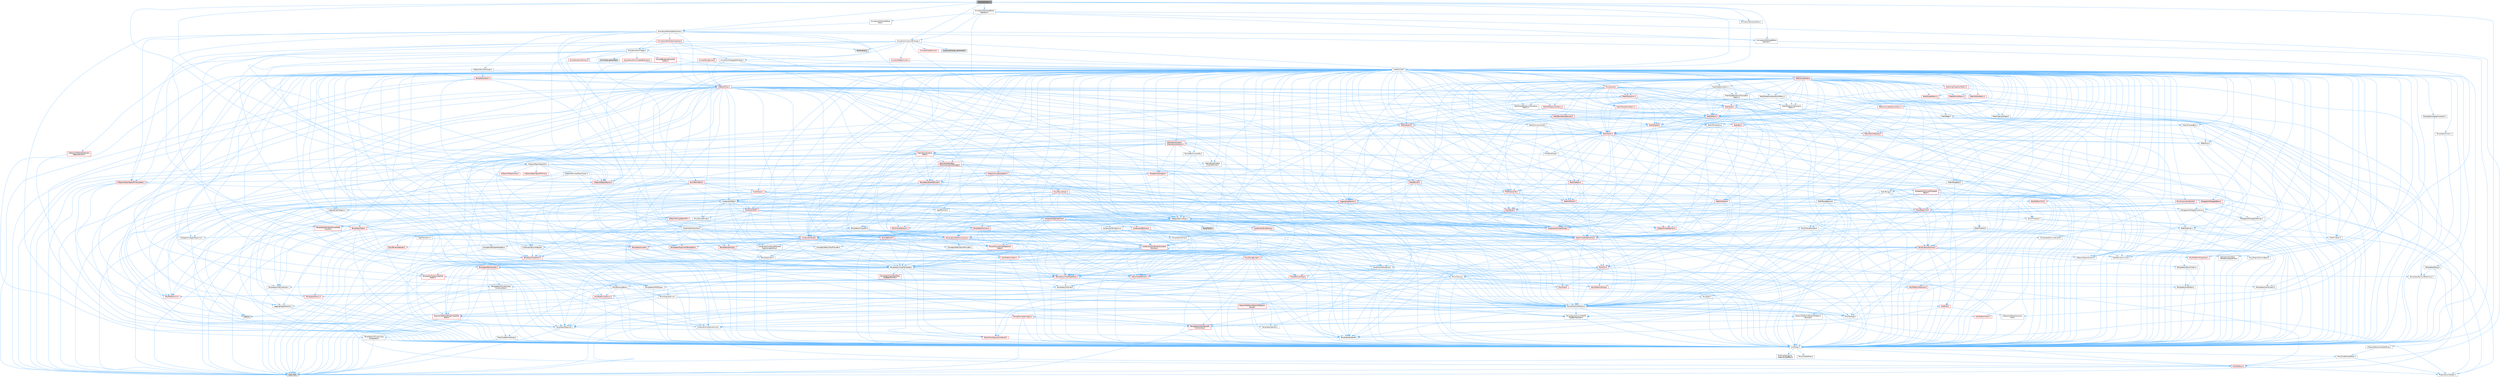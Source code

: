 digraph "AttributeTypes.h"
{
 // INTERACTIVE_SVG=YES
 // LATEX_PDF_SIZE
  bgcolor="transparent";
  edge [fontname=Helvetica,fontsize=10,labelfontname=Helvetica,labelfontsize=10];
  node [fontname=Helvetica,fontsize=10,shape=box,height=0.2,width=0.4];
  Node1 [id="Node000001",label="AttributeTypes.h",height=0.2,width=0.4,color="gray40", fillcolor="grey60", style="filled", fontcolor="black",tooltip=" "];
  Node1 -> Node2 [id="edge1_Node000001_Node000002",color="steelblue1",style="solid",tooltip=" "];
  Node2 [id="Node000002",label="Animation/AttributesRuntime.h",height=0.2,width=0.4,color="grey40", fillcolor="white", style="filled",URL="$dc/dc1/AttributesRuntime_8h.html",tooltip=" "];
  Node2 -> Node3 [id="edge2_Node000002_Node000003",color="steelblue1",style="solid",tooltip=" "];
  Node3 [id="Node000003",label="Containers/ArrayView.h",height=0.2,width=0.4,color="grey40", fillcolor="white", style="filled",URL="$d7/df4/ArrayView_8h.html",tooltip=" "];
  Node3 -> Node4 [id="edge3_Node000003_Node000004",color="steelblue1",style="solid",tooltip=" "];
  Node4 [id="Node000004",label="CoreTypes.h",height=0.2,width=0.4,color="grey40", fillcolor="white", style="filled",URL="$dc/dec/CoreTypes_8h.html",tooltip=" "];
  Node4 -> Node5 [id="edge4_Node000004_Node000005",color="steelblue1",style="solid",tooltip=" "];
  Node5 [id="Node000005",label="HAL/Platform.h",height=0.2,width=0.4,color="red", fillcolor="#FFF0F0", style="filled",URL="$d9/dd0/Platform_8h.html",tooltip=" "];
  Node5 -> Node8 [id="edge5_Node000005_Node000008",color="steelblue1",style="solid",tooltip=" "];
  Node8 [id="Node000008",label="type_traits",height=0.2,width=0.4,color="grey60", fillcolor="#E0E0E0", style="filled",tooltip=" "];
  Node5 -> Node9 [id="edge6_Node000005_Node000009",color="steelblue1",style="solid",tooltip=" "];
  Node9 [id="Node000009",label="PreprocessorHelpers.h",height=0.2,width=0.4,color="grey40", fillcolor="white", style="filled",URL="$db/ddb/PreprocessorHelpers_8h.html",tooltip=" "];
  Node4 -> Node15 [id="edge7_Node000004_Node000015",color="steelblue1",style="solid",tooltip=" "];
  Node15 [id="Node000015",label="ProfilingDebugging\l/UMemoryDefines.h",height=0.2,width=0.4,color="grey40", fillcolor="white", style="filled",URL="$d2/da2/UMemoryDefines_8h.html",tooltip=" "];
  Node4 -> Node16 [id="edge8_Node000004_Node000016",color="steelblue1",style="solid",tooltip=" "];
  Node16 [id="Node000016",label="Misc/CoreMiscDefines.h",height=0.2,width=0.4,color="grey40", fillcolor="white", style="filled",URL="$da/d38/CoreMiscDefines_8h.html",tooltip=" "];
  Node16 -> Node5 [id="edge9_Node000016_Node000005",color="steelblue1",style="solid",tooltip=" "];
  Node16 -> Node9 [id="edge10_Node000016_Node000009",color="steelblue1",style="solid",tooltip=" "];
  Node4 -> Node17 [id="edge11_Node000004_Node000017",color="steelblue1",style="solid",tooltip=" "];
  Node17 [id="Node000017",label="Misc/CoreDefines.h",height=0.2,width=0.4,color="grey40", fillcolor="white", style="filled",URL="$d3/dd2/CoreDefines_8h.html",tooltip=" "];
  Node3 -> Node18 [id="edge12_Node000003_Node000018",color="steelblue1",style="solid",tooltip=" "];
  Node18 [id="Node000018",label="Containers/ContainersFwd.h",height=0.2,width=0.4,color="grey40", fillcolor="white", style="filled",URL="$d4/d0a/ContainersFwd_8h.html",tooltip=" "];
  Node18 -> Node5 [id="edge13_Node000018_Node000005",color="steelblue1",style="solid",tooltip=" "];
  Node18 -> Node4 [id="edge14_Node000018_Node000004",color="steelblue1",style="solid",tooltip=" "];
  Node18 -> Node19 [id="edge15_Node000018_Node000019",color="steelblue1",style="solid",tooltip=" "];
  Node19 [id="Node000019",label="Traits/IsContiguousContainer.h",height=0.2,width=0.4,color="red", fillcolor="#FFF0F0", style="filled",URL="$d5/d3c/IsContiguousContainer_8h.html",tooltip=" "];
  Node19 -> Node4 [id="edge16_Node000019_Node000004",color="steelblue1",style="solid",tooltip=" "];
  Node3 -> Node22 [id="edge17_Node000003_Node000022",color="steelblue1",style="solid",tooltip=" "];
  Node22 [id="Node000022",label="Misc/AssertionMacros.h",height=0.2,width=0.4,color="grey40", fillcolor="white", style="filled",URL="$d0/dfa/AssertionMacros_8h.html",tooltip=" "];
  Node22 -> Node4 [id="edge18_Node000022_Node000004",color="steelblue1",style="solid",tooltip=" "];
  Node22 -> Node5 [id="edge19_Node000022_Node000005",color="steelblue1",style="solid",tooltip=" "];
  Node22 -> Node23 [id="edge20_Node000022_Node000023",color="steelblue1",style="solid",tooltip=" "];
  Node23 [id="Node000023",label="HAL/PlatformMisc.h",height=0.2,width=0.4,color="red", fillcolor="#FFF0F0", style="filled",URL="$d0/df5/PlatformMisc_8h.html",tooltip=" "];
  Node23 -> Node4 [id="edge21_Node000023_Node000004",color="steelblue1",style="solid",tooltip=" "];
  Node22 -> Node9 [id="edge22_Node000022_Node000009",color="steelblue1",style="solid",tooltip=" "];
  Node22 -> Node55 [id="edge23_Node000022_Node000055",color="steelblue1",style="solid",tooltip=" "];
  Node55 [id="Node000055",label="Templates/EnableIf.h",height=0.2,width=0.4,color="grey40", fillcolor="white", style="filled",URL="$d7/d60/EnableIf_8h.html",tooltip=" "];
  Node55 -> Node4 [id="edge24_Node000055_Node000004",color="steelblue1",style="solid",tooltip=" "];
  Node22 -> Node56 [id="edge25_Node000022_Node000056",color="steelblue1",style="solid",tooltip=" "];
  Node56 [id="Node000056",label="Templates/IsArrayOrRefOf\lTypeByPredicate.h",height=0.2,width=0.4,color="grey40", fillcolor="white", style="filled",URL="$d6/da1/IsArrayOrRefOfTypeByPredicate_8h.html",tooltip=" "];
  Node56 -> Node4 [id="edge26_Node000056_Node000004",color="steelblue1",style="solid",tooltip=" "];
  Node22 -> Node57 [id="edge27_Node000022_Node000057",color="steelblue1",style="solid",tooltip=" "];
  Node57 [id="Node000057",label="Templates/IsValidVariadic\lFunctionArg.h",height=0.2,width=0.4,color="red", fillcolor="#FFF0F0", style="filled",URL="$d0/dc8/IsValidVariadicFunctionArg_8h.html",tooltip=" "];
  Node57 -> Node4 [id="edge28_Node000057_Node000004",color="steelblue1",style="solid",tooltip=" "];
  Node57 -> Node8 [id="edge29_Node000057_Node000008",color="steelblue1",style="solid",tooltip=" "];
  Node22 -> Node59 [id="edge30_Node000022_Node000059",color="steelblue1",style="solid",tooltip=" "];
  Node59 [id="Node000059",label="Traits/IsCharEncodingCompatible\lWith.h",height=0.2,width=0.4,color="red", fillcolor="#FFF0F0", style="filled",URL="$df/dd1/IsCharEncodingCompatibleWith_8h.html",tooltip=" "];
  Node59 -> Node8 [id="edge31_Node000059_Node000008",color="steelblue1",style="solid",tooltip=" "];
  Node22 -> Node61 [id="edge32_Node000022_Node000061",color="steelblue1",style="solid",tooltip=" "];
  Node61 [id="Node000061",label="Misc/VarArgs.h",height=0.2,width=0.4,color="grey40", fillcolor="white", style="filled",URL="$d5/d6f/VarArgs_8h.html",tooltip=" "];
  Node61 -> Node4 [id="edge33_Node000061_Node000004",color="steelblue1",style="solid",tooltip=" "];
  Node22 -> Node62 [id="edge34_Node000022_Node000062",color="steelblue1",style="solid",tooltip=" "];
  Node62 [id="Node000062",label="String/FormatStringSan.h",height=0.2,width=0.4,color="red", fillcolor="#FFF0F0", style="filled",URL="$d3/d8b/FormatStringSan_8h.html",tooltip=" "];
  Node62 -> Node8 [id="edge35_Node000062_Node000008",color="steelblue1",style="solid",tooltip=" "];
  Node62 -> Node4 [id="edge36_Node000062_Node000004",color="steelblue1",style="solid",tooltip=" "];
  Node62 -> Node63 [id="edge37_Node000062_Node000063",color="steelblue1",style="solid",tooltip=" "];
  Node63 [id="Node000063",label="Templates/Requires.h",height=0.2,width=0.4,color="grey40", fillcolor="white", style="filled",URL="$dc/d96/Requires_8h.html",tooltip=" "];
  Node63 -> Node55 [id="edge38_Node000063_Node000055",color="steelblue1",style="solid",tooltip=" "];
  Node63 -> Node8 [id="edge39_Node000063_Node000008",color="steelblue1",style="solid",tooltip=" "];
  Node62 -> Node64 [id="edge40_Node000062_Node000064",color="steelblue1",style="solid",tooltip=" "];
  Node64 [id="Node000064",label="Templates/Identity.h",height=0.2,width=0.4,color="grey40", fillcolor="white", style="filled",URL="$d0/dd5/Identity_8h.html",tooltip=" "];
  Node62 -> Node57 [id="edge41_Node000062_Node000057",color="steelblue1",style="solid",tooltip=" "];
  Node62 -> Node18 [id="edge42_Node000062_Node000018",color="steelblue1",style="solid",tooltip=" "];
  Node22 -> Node68 [id="edge43_Node000022_Node000068",color="steelblue1",style="solid",tooltip=" "];
  Node68 [id="Node000068",label="atomic",height=0.2,width=0.4,color="grey60", fillcolor="#E0E0E0", style="filled",tooltip=" "];
  Node3 -> Node69 [id="edge44_Node000003_Node000069",color="steelblue1",style="solid",tooltip=" "];
  Node69 [id="Node000069",label="Misc/ReverseIterate.h",height=0.2,width=0.4,color="red", fillcolor="#FFF0F0", style="filled",URL="$db/de3/ReverseIterate_8h.html",tooltip=" "];
  Node69 -> Node5 [id="edge45_Node000069_Node000005",color="steelblue1",style="solid",tooltip=" "];
  Node3 -> Node71 [id="edge46_Node000003_Node000071",color="steelblue1",style="solid",tooltip=" "];
  Node71 [id="Node000071",label="Misc/IntrusiveUnsetOptional\lState.h",height=0.2,width=0.4,color="red", fillcolor="#FFF0F0", style="filled",URL="$d2/d0a/IntrusiveUnsetOptionalState_8h.html",tooltip=" "];
  Node3 -> Node73 [id="edge47_Node000003_Node000073",color="steelblue1",style="solid",tooltip=" "];
  Node73 [id="Node000073",label="Templates/Invoke.h",height=0.2,width=0.4,color="red", fillcolor="#FFF0F0", style="filled",URL="$d7/deb/Invoke_8h.html",tooltip=" "];
  Node73 -> Node4 [id="edge48_Node000073_Node000004",color="steelblue1",style="solid",tooltip=" "];
  Node73 -> Node75 [id="edge49_Node000073_Node000075",color="steelblue1",style="solid",tooltip=" "];
  Node75 [id="Node000075",label="Templates/UnrealTemplate.h",height=0.2,width=0.4,color="grey40", fillcolor="white", style="filled",URL="$d4/d24/UnrealTemplate_8h.html",tooltip=" "];
  Node75 -> Node4 [id="edge50_Node000075_Node000004",color="steelblue1",style="solid",tooltip=" "];
  Node75 -> Node76 [id="edge51_Node000075_Node000076",color="steelblue1",style="solid",tooltip=" "];
  Node76 [id="Node000076",label="Templates/IsPointer.h",height=0.2,width=0.4,color="grey40", fillcolor="white", style="filled",URL="$d7/d05/IsPointer_8h.html",tooltip=" "];
  Node76 -> Node4 [id="edge52_Node000076_Node000004",color="steelblue1",style="solid",tooltip=" "];
  Node75 -> Node77 [id="edge53_Node000075_Node000077",color="steelblue1",style="solid",tooltip=" "];
  Node77 [id="Node000077",label="HAL/UnrealMemory.h",height=0.2,width=0.4,color="red", fillcolor="#FFF0F0", style="filled",URL="$d9/d96/UnrealMemory_8h.html",tooltip=" "];
  Node77 -> Node4 [id="edge54_Node000077_Node000004",color="steelblue1",style="solid",tooltip=" "];
  Node77 -> Node81 [id="edge55_Node000077_Node000081",color="steelblue1",style="solid",tooltip=" "];
  Node81 [id="Node000081",label="HAL/MemoryBase.h",height=0.2,width=0.4,color="grey40", fillcolor="white", style="filled",URL="$d6/d9f/MemoryBase_8h.html",tooltip=" "];
  Node81 -> Node4 [id="edge56_Node000081_Node000004",color="steelblue1",style="solid",tooltip=" "];
  Node81 -> Node48 [id="edge57_Node000081_Node000048",color="steelblue1",style="solid",tooltip=" "];
  Node48 [id="Node000048",label="HAL/PlatformAtomics.h",height=0.2,width=0.4,color="red", fillcolor="#FFF0F0", style="filled",URL="$d3/d36/PlatformAtomics_8h.html",tooltip=" "];
  Node48 -> Node4 [id="edge58_Node000048_Node000004",color="steelblue1",style="solid",tooltip=" "];
  Node81 -> Node31 [id="edge59_Node000081_Node000031",color="steelblue1",style="solid",tooltip=" "];
  Node31 [id="Node000031",label="HAL/PlatformCrt.h",height=0.2,width=0.4,color="red", fillcolor="#FFF0F0", style="filled",URL="$d8/d75/PlatformCrt_8h.html",tooltip=" "];
  Node81 -> Node82 [id="edge60_Node000081_Node000082",color="steelblue1",style="solid",tooltip=" "];
  Node82 [id="Node000082",label="Misc/Exec.h",height=0.2,width=0.4,color="grey40", fillcolor="white", style="filled",URL="$de/ddb/Exec_8h.html",tooltip=" "];
  Node82 -> Node4 [id="edge61_Node000082_Node000004",color="steelblue1",style="solid",tooltip=" "];
  Node82 -> Node22 [id="edge62_Node000082_Node000022",color="steelblue1",style="solid",tooltip=" "];
  Node81 -> Node83 [id="edge63_Node000081_Node000083",color="steelblue1",style="solid",tooltip=" "];
  Node83 [id="Node000083",label="Misc/OutputDevice.h",height=0.2,width=0.4,color="grey40", fillcolor="white", style="filled",URL="$d7/d32/OutputDevice_8h.html",tooltip=" "];
  Node83 -> Node27 [id="edge64_Node000083_Node000027",color="steelblue1",style="solid",tooltip=" "];
  Node27 [id="Node000027",label="CoreFwd.h",height=0.2,width=0.4,color="red", fillcolor="#FFF0F0", style="filled",URL="$d1/d1e/CoreFwd_8h.html",tooltip=" "];
  Node27 -> Node4 [id="edge65_Node000027_Node000004",color="steelblue1",style="solid",tooltip=" "];
  Node27 -> Node18 [id="edge66_Node000027_Node000018",color="steelblue1",style="solid",tooltip=" "];
  Node27 -> Node29 [id="edge67_Node000027_Node000029",color="steelblue1",style="solid",tooltip=" "];
  Node29 [id="Node000029",label="UObject/UObjectHierarchy\lFwd.h",height=0.2,width=0.4,color="grey40", fillcolor="white", style="filled",URL="$d3/d13/UObjectHierarchyFwd_8h.html",tooltip=" "];
  Node83 -> Node4 [id="edge68_Node000083_Node000004",color="steelblue1",style="solid",tooltip=" "];
  Node83 -> Node84 [id="edge69_Node000083_Node000084",color="steelblue1",style="solid",tooltip=" "];
  Node84 [id="Node000084",label="Logging/LogVerbosity.h",height=0.2,width=0.4,color="grey40", fillcolor="white", style="filled",URL="$d2/d8f/LogVerbosity_8h.html",tooltip=" "];
  Node84 -> Node4 [id="edge70_Node000084_Node000004",color="steelblue1",style="solid",tooltip=" "];
  Node83 -> Node61 [id="edge71_Node000083_Node000061",color="steelblue1",style="solid",tooltip=" "];
  Node83 -> Node56 [id="edge72_Node000083_Node000056",color="steelblue1",style="solid",tooltip=" "];
  Node83 -> Node57 [id="edge73_Node000083_Node000057",color="steelblue1",style="solid",tooltip=" "];
  Node83 -> Node59 [id="edge74_Node000083_Node000059",color="steelblue1",style="solid",tooltip=" "];
  Node81 -> Node85 [id="edge75_Node000081_Node000085",color="steelblue1",style="solid",tooltip=" "];
  Node85 [id="Node000085",label="Templates/Atomic.h",height=0.2,width=0.4,color="red", fillcolor="#FFF0F0", style="filled",URL="$d3/d91/Atomic_8h.html",tooltip=" "];
  Node85 -> Node68 [id="edge76_Node000085_Node000068",color="steelblue1",style="solid",tooltip=" "];
  Node77 -> Node94 [id="edge77_Node000077_Node000094",color="steelblue1",style="solid",tooltip=" "];
  Node94 [id="Node000094",label="HAL/PlatformMemory.h",height=0.2,width=0.4,color="red", fillcolor="#FFF0F0", style="filled",URL="$de/d68/PlatformMemory_8h.html",tooltip=" "];
  Node94 -> Node4 [id="edge78_Node000094_Node000004",color="steelblue1",style="solid",tooltip=" "];
  Node77 -> Node76 [id="edge79_Node000077_Node000076",color="steelblue1",style="solid",tooltip=" "];
  Node75 -> Node97 [id="edge80_Node000075_Node000097",color="steelblue1",style="solid",tooltip=" "];
  Node97 [id="Node000097",label="Templates/CopyQualifiers\lAndRefsFromTo.h",height=0.2,width=0.4,color="red", fillcolor="#FFF0F0", style="filled",URL="$d3/db3/CopyQualifiersAndRefsFromTo_8h.html",tooltip=" "];
  Node75 -> Node99 [id="edge81_Node000075_Node000099",color="steelblue1",style="solid",tooltip=" "];
  Node99 [id="Node000099",label="Templates/UnrealTypeTraits.h",height=0.2,width=0.4,color="red", fillcolor="#FFF0F0", style="filled",URL="$d2/d2d/UnrealTypeTraits_8h.html",tooltip=" "];
  Node99 -> Node4 [id="edge82_Node000099_Node000004",color="steelblue1",style="solid",tooltip=" "];
  Node99 -> Node76 [id="edge83_Node000099_Node000076",color="steelblue1",style="solid",tooltip=" "];
  Node99 -> Node22 [id="edge84_Node000099_Node000022",color="steelblue1",style="solid",tooltip=" "];
  Node99 -> Node90 [id="edge85_Node000099_Node000090",color="steelblue1",style="solid",tooltip=" "];
  Node90 [id="Node000090",label="Templates/AndOrNot.h",height=0.2,width=0.4,color="grey40", fillcolor="white", style="filled",URL="$db/d0a/AndOrNot_8h.html",tooltip=" "];
  Node90 -> Node4 [id="edge86_Node000090_Node000004",color="steelblue1",style="solid",tooltip=" "];
  Node99 -> Node55 [id="edge87_Node000099_Node000055",color="steelblue1",style="solid",tooltip=" "];
  Node99 -> Node100 [id="edge88_Node000099_Node000100",color="steelblue1",style="solid",tooltip=" "];
  Node100 [id="Node000100",label="Templates/IsArithmetic.h",height=0.2,width=0.4,color="grey40", fillcolor="white", style="filled",URL="$d2/d5d/IsArithmetic_8h.html",tooltip=" "];
  Node100 -> Node4 [id="edge89_Node000100_Node000004",color="steelblue1",style="solid",tooltip=" "];
  Node99 -> Node102 [id="edge90_Node000099_Node000102",color="steelblue1",style="solid",tooltip=" "];
  Node102 [id="Node000102",label="Templates/IsPODType.h",height=0.2,width=0.4,color="grey40", fillcolor="white", style="filled",URL="$d7/db1/IsPODType_8h.html",tooltip=" "];
  Node102 -> Node4 [id="edge91_Node000102_Node000004",color="steelblue1",style="solid",tooltip=" "];
  Node99 -> Node103 [id="edge92_Node000099_Node000103",color="steelblue1",style="solid",tooltip=" "];
  Node103 [id="Node000103",label="Templates/IsUECoreType.h",height=0.2,width=0.4,color="grey40", fillcolor="white", style="filled",URL="$d1/db8/IsUECoreType_8h.html",tooltip=" "];
  Node103 -> Node4 [id="edge93_Node000103_Node000004",color="steelblue1",style="solid",tooltip=" "];
  Node103 -> Node8 [id="edge94_Node000103_Node000008",color="steelblue1",style="solid",tooltip=" "];
  Node99 -> Node91 [id="edge95_Node000099_Node000091",color="steelblue1",style="solid",tooltip=" "];
  Node91 [id="Node000091",label="Templates/IsTriviallyCopy\lConstructible.h",height=0.2,width=0.4,color="grey40", fillcolor="white", style="filled",URL="$d3/d78/IsTriviallyCopyConstructible_8h.html",tooltip=" "];
  Node91 -> Node4 [id="edge96_Node000091_Node000004",color="steelblue1",style="solid",tooltip=" "];
  Node91 -> Node8 [id="edge97_Node000091_Node000008",color="steelblue1",style="solid",tooltip=" "];
  Node75 -> Node104 [id="edge98_Node000075_Node000104",color="steelblue1",style="solid",tooltip=" "];
  Node104 [id="Node000104",label="Templates/RemoveReference.h",height=0.2,width=0.4,color="grey40", fillcolor="white", style="filled",URL="$da/dbe/RemoveReference_8h.html",tooltip=" "];
  Node104 -> Node4 [id="edge99_Node000104_Node000004",color="steelblue1",style="solid",tooltip=" "];
  Node75 -> Node63 [id="edge100_Node000075_Node000063",color="steelblue1",style="solid",tooltip=" "];
  Node75 -> Node105 [id="edge101_Node000075_Node000105",color="steelblue1",style="solid",tooltip=" "];
  Node105 [id="Node000105",label="Templates/TypeCompatible\lBytes.h",height=0.2,width=0.4,color="red", fillcolor="#FFF0F0", style="filled",URL="$df/d0a/TypeCompatibleBytes_8h.html",tooltip=" "];
  Node105 -> Node4 [id="edge102_Node000105_Node000004",color="steelblue1",style="solid",tooltip=" "];
  Node105 -> Node8 [id="edge103_Node000105_Node000008",color="steelblue1",style="solid",tooltip=" "];
  Node75 -> Node64 [id="edge104_Node000075_Node000064",color="steelblue1",style="solid",tooltip=" "];
  Node75 -> Node19 [id="edge105_Node000075_Node000019",color="steelblue1",style="solid",tooltip=" "];
  Node75 -> Node106 [id="edge106_Node000075_Node000106",color="steelblue1",style="solid",tooltip=" "];
  Node106 [id="Node000106",label="Traits/UseBitwiseSwap.h",height=0.2,width=0.4,color="grey40", fillcolor="white", style="filled",URL="$db/df3/UseBitwiseSwap_8h.html",tooltip=" "];
  Node106 -> Node4 [id="edge107_Node000106_Node000004",color="steelblue1",style="solid",tooltip=" "];
  Node106 -> Node8 [id="edge108_Node000106_Node000008",color="steelblue1",style="solid",tooltip=" "];
  Node75 -> Node8 [id="edge109_Node000075_Node000008",color="steelblue1",style="solid",tooltip=" "];
  Node73 -> Node8 [id="edge110_Node000073_Node000008",color="steelblue1",style="solid",tooltip=" "];
  Node3 -> Node99 [id="edge111_Node000003_Node000099",color="steelblue1",style="solid",tooltip=" "];
  Node3 -> Node26 [id="edge112_Node000003_Node000026",color="steelblue1",style="solid",tooltip=" "];
  Node26 [id="Node000026",label="Traits/ElementType.h",height=0.2,width=0.4,color="red", fillcolor="#FFF0F0", style="filled",URL="$d5/d4f/ElementType_8h.html",tooltip=" "];
  Node26 -> Node5 [id="edge113_Node000026_Node000005",color="steelblue1",style="solid",tooltip=" "];
  Node26 -> Node8 [id="edge114_Node000026_Node000008",color="steelblue1",style="solid",tooltip=" "];
  Node3 -> Node107 [id="edge115_Node000003_Node000107",color="steelblue1",style="solid",tooltip=" "];
  Node107 [id="Node000107",label="Containers/Array.h",height=0.2,width=0.4,color="red", fillcolor="#FFF0F0", style="filled",URL="$df/dd0/Array_8h.html",tooltip=" "];
  Node107 -> Node4 [id="edge116_Node000107_Node000004",color="steelblue1",style="solid",tooltip=" "];
  Node107 -> Node22 [id="edge117_Node000107_Node000022",color="steelblue1",style="solid",tooltip=" "];
  Node107 -> Node71 [id="edge118_Node000107_Node000071",color="steelblue1",style="solid",tooltip=" "];
  Node107 -> Node69 [id="edge119_Node000107_Node000069",color="steelblue1",style="solid",tooltip=" "];
  Node107 -> Node77 [id="edge120_Node000107_Node000077",color="steelblue1",style="solid",tooltip=" "];
  Node107 -> Node99 [id="edge121_Node000107_Node000099",color="steelblue1",style="solid",tooltip=" "];
  Node107 -> Node75 [id="edge122_Node000107_Node000075",color="steelblue1",style="solid",tooltip=" "];
  Node107 -> Node109 [id="edge123_Node000107_Node000109",color="steelblue1",style="solid",tooltip=" "];
  Node109 [id="Node000109",label="Containers/ContainerAllocation\lPolicies.h",height=0.2,width=0.4,color="red", fillcolor="#FFF0F0", style="filled",URL="$d7/dff/ContainerAllocationPolicies_8h.html",tooltip=" "];
  Node109 -> Node4 [id="edge124_Node000109_Node000004",color="steelblue1",style="solid",tooltip=" "];
  Node109 -> Node109 [id="edge125_Node000109_Node000109",color="steelblue1",style="solid",tooltip=" "];
  Node109 -> Node111 [id="edge126_Node000109_Node000111",color="steelblue1",style="solid",tooltip=" "];
  Node111 [id="Node000111",label="HAL/PlatformMath.h",height=0.2,width=0.4,color="red", fillcolor="#FFF0F0", style="filled",URL="$dc/d53/PlatformMath_8h.html",tooltip=" "];
  Node111 -> Node4 [id="edge127_Node000111_Node000004",color="steelblue1",style="solid",tooltip=" "];
  Node109 -> Node77 [id="edge128_Node000109_Node000077",color="steelblue1",style="solid",tooltip=" "];
  Node109 -> Node41 [id="edge129_Node000109_Node000041",color="steelblue1",style="solid",tooltip=" "];
  Node41 [id="Node000041",label="Math/NumericLimits.h",height=0.2,width=0.4,color="grey40", fillcolor="white", style="filled",URL="$df/d1b/NumericLimits_8h.html",tooltip=" "];
  Node41 -> Node4 [id="edge130_Node000041_Node000004",color="steelblue1",style="solid",tooltip=" "];
  Node109 -> Node22 [id="edge131_Node000109_Node000022",color="steelblue1",style="solid",tooltip=" "];
  Node109 -> Node120 [id="edge132_Node000109_Node000120",color="steelblue1",style="solid",tooltip=" "];
  Node120 [id="Node000120",label="Templates/MemoryOps.h",height=0.2,width=0.4,color="red", fillcolor="#FFF0F0", style="filled",URL="$db/dea/MemoryOps_8h.html",tooltip=" "];
  Node120 -> Node4 [id="edge133_Node000120_Node000004",color="steelblue1",style="solid",tooltip=" "];
  Node120 -> Node77 [id="edge134_Node000120_Node000077",color="steelblue1",style="solid",tooltip=" "];
  Node120 -> Node92 [id="edge135_Node000120_Node000092",color="steelblue1",style="solid",tooltip=" "];
  Node92 [id="Node000092",label="Templates/IsTriviallyCopy\lAssignable.h",height=0.2,width=0.4,color="grey40", fillcolor="white", style="filled",URL="$d2/df2/IsTriviallyCopyAssignable_8h.html",tooltip=" "];
  Node92 -> Node4 [id="edge136_Node000092_Node000004",color="steelblue1",style="solid",tooltip=" "];
  Node92 -> Node8 [id="edge137_Node000092_Node000008",color="steelblue1",style="solid",tooltip=" "];
  Node120 -> Node91 [id="edge138_Node000120_Node000091",color="steelblue1",style="solid",tooltip=" "];
  Node120 -> Node63 [id="edge139_Node000120_Node000063",color="steelblue1",style="solid",tooltip=" "];
  Node120 -> Node99 [id="edge140_Node000120_Node000099",color="steelblue1",style="solid",tooltip=" "];
  Node120 -> Node106 [id="edge141_Node000120_Node000106",color="steelblue1",style="solid",tooltip=" "];
  Node120 -> Node8 [id="edge142_Node000120_Node000008",color="steelblue1",style="solid",tooltip=" "];
  Node109 -> Node105 [id="edge143_Node000109_Node000105",color="steelblue1",style="solid",tooltip=" "];
  Node109 -> Node8 [id="edge144_Node000109_Node000008",color="steelblue1",style="solid",tooltip=" "];
  Node107 -> Node121 [id="edge145_Node000107_Node000121",color="steelblue1",style="solid",tooltip=" "];
  Node121 [id="Node000121",label="Containers/ContainerElement\lTypeCompatibility.h",height=0.2,width=0.4,color="grey40", fillcolor="white", style="filled",URL="$df/ddf/ContainerElementTypeCompatibility_8h.html",tooltip=" "];
  Node121 -> Node4 [id="edge146_Node000121_Node000004",color="steelblue1",style="solid",tooltip=" "];
  Node121 -> Node99 [id="edge147_Node000121_Node000099",color="steelblue1",style="solid",tooltip=" "];
  Node107 -> Node122 [id="edge148_Node000107_Node000122",color="steelblue1",style="solid",tooltip=" "];
  Node122 [id="Node000122",label="Serialization/Archive.h",height=0.2,width=0.4,color="red", fillcolor="#FFF0F0", style="filled",URL="$d7/d3b/Archive_8h.html",tooltip=" "];
  Node122 -> Node27 [id="edge149_Node000122_Node000027",color="steelblue1",style="solid",tooltip=" "];
  Node122 -> Node4 [id="edge150_Node000122_Node000004",color="steelblue1",style="solid",tooltip=" "];
  Node122 -> Node123 [id="edge151_Node000122_Node000123",color="steelblue1",style="solid",tooltip=" "];
  Node123 [id="Node000123",label="HAL/PlatformProperties.h",height=0.2,width=0.4,color="red", fillcolor="#FFF0F0", style="filled",URL="$d9/db0/PlatformProperties_8h.html",tooltip=" "];
  Node123 -> Node4 [id="edge152_Node000123_Node000004",color="steelblue1",style="solid",tooltip=" "];
  Node122 -> Node126 [id="edge153_Node000122_Node000126",color="steelblue1",style="solid",tooltip=" "];
  Node126 [id="Node000126",label="Internationalization\l/TextNamespaceFwd.h",height=0.2,width=0.4,color="grey40", fillcolor="white", style="filled",URL="$d8/d97/TextNamespaceFwd_8h.html",tooltip=" "];
  Node126 -> Node4 [id="edge154_Node000126_Node000004",color="steelblue1",style="solid",tooltip=" "];
  Node122 -> Node22 [id="edge155_Node000122_Node000022",color="steelblue1",style="solid",tooltip=" "];
  Node122 -> Node127 [id="edge156_Node000122_Node000127",color="steelblue1",style="solid",tooltip=" "];
  Node127 [id="Node000127",label="Misc/EngineVersionBase.h",height=0.2,width=0.4,color="grey40", fillcolor="white", style="filled",URL="$d5/d2b/EngineVersionBase_8h.html",tooltip=" "];
  Node127 -> Node4 [id="edge157_Node000127_Node000004",color="steelblue1",style="solid",tooltip=" "];
  Node122 -> Node61 [id="edge158_Node000122_Node000061",color="steelblue1",style="solid",tooltip=" "];
  Node122 -> Node55 [id="edge159_Node000122_Node000055",color="steelblue1",style="solid",tooltip=" "];
  Node122 -> Node56 [id="edge160_Node000122_Node000056",color="steelblue1",style="solid",tooltip=" "];
  Node122 -> Node130 [id="edge161_Node000122_Node000130",color="steelblue1",style="solid",tooltip=" "];
  Node130 [id="Node000130",label="Templates/IsEnumClass.h",height=0.2,width=0.4,color="grey40", fillcolor="white", style="filled",URL="$d7/d15/IsEnumClass_8h.html",tooltip=" "];
  Node130 -> Node4 [id="edge162_Node000130_Node000004",color="steelblue1",style="solid",tooltip=" "];
  Node130 -> Node90 [id="edge163_Node000130_Node000090",color="steelblue1",style="solid",tooltip=" "];
  Node122 -> Node57 [id="edge164_Node000122_Node000057",color="steelblue1",style="solid",tooltip=" "];
  Node122 -> Node75 [id="edge165_Node000122_Node000075",color="steelblue1",style="solid",tooltip=" "];
  Node122 -> Node59 [id="edge166_Node000122_Node000059",color="steelblue1",style="solid",tooltip=" "];
  Node122 -> Node131 [id="edge167_Node000122_Node000131",color="steelblue1",style="solid",tooltip=" "];
  Node131 [id="Node000131",label="UObject/ObjectVersion.h",height=0.2,width=0.4,color="grey40", fillcolor="white", style="filled",URL="$da/d63/ObjectVersion_8h.html",tooltip=" "];
  Node131 -> Node4 [id="edge168_Node000131_Node000004",color="steelblue1",style="solid",tooltip=" "];
  Node107 -> Node157 [id="edge169_Node000107_Node000157",color="steelblue1",style="solid",tooltip=" "];
  Node157 [id="Node000157",label="Concepts/GetTypeHashable.h",height=0.2,width=0.4,color="grey40", fillcolor="white", style="filled",URL="$d3/da2/GetTypeHashable_8h.html",tooltip=" "];
  Node157 -> Node4 [id="edge170_Node000157_Node000004",color="steelblue1",style="solid",tooltip=" "];
  Node157 -> Node137 [id="edge171_Node000157_Node000137",color="steelblue1",style="solid",tooltip=" "];
  Node137 [id="Node000137",label="Templates/TypeHash.h",height=0.2,width=0.4,color="red", fillcolor="#FFF0F0", style="filled",URL="$d1/d62/TypeHash_8h.html",tooltip=" "];
  Node137 -> Node4 [id="edge172_Node000137_Node000004",color="steelblue1",style="solid",tooltip=" "];
  Node137 -> Node63 [id="edge173_Node000137_Node000063",color="steelblue1",style="solid",tooltip=" "];
  Node137 -> Node138 [id="edge174_Node000137_Node000138",color="steelblue1",style="solid",tooltip=" "];
  Node138 [id="Node000138",label="Misc/Crc.h",height=0.2,width=0.4,color="red", fillcolor="#FFF0F0", style="filled",URL="$d4/dd2/Crc_8h.html",tooltip=" "];
  Node138 -> Node4 [id="edge175_Node000138_Node000004",color="steelblue1",style="solid",tooltip=" "];
  Node138 -> Node79 [id="edge176_Node000138_Node000079",color="steelblue1",style="solid",tooltip=" "];
  Node79 [id="Node000079",label="HAL/PlatformString.h",height=0.2,width=0.4,color="red", fillcolor="#FFF0F0", style="filled",URL="$db/db5/PlatformString_8h.html",tooltip=" "];
  Node79 -> Node4 [id="edge177_Node000079_Node000004",color="steelblue1",style="solid",tooltip=" "];
  Node138 -> Node22 [id="edge178_Node000138_Node000022",color="steelblue1",style="solid",tooltip=" "];
  Node138 -> Node139 [id="edge179_Node000138_Node000139",color="steelblue1",style="solid",tooltip=" "];
  Node139 [id="Node000139",label="Misc/CString.h",height=0.2,width=0.4,color="grey40", fillcolor="white", style="filled",URL="$d2/d49/CString_8h.html",tooltip=" "];
  Node139 -> Node4 [id="edge180_Node000139_Node000004",color="steelblue1",style="solid",tooltip=" "];
  Node139 -> Node31 [id="edge181_Node000139_Node000031",color="steelblue1",style="solid",tooltip=" "];
  Node139 -> Node79 [id="edge182_Node000139_Node000079",color="steelblue1",style="solid",tooltip=" "];
  Node139 -> Node22 [id="edge183_Node000139_Node000022",color="steelblue1",style="solid",tooltip=" "];
  Node139 -> Node140 [id="edge184_Node000139_Node000140",color="steelblue1",style="solid",tooltip=" "];
  Node140 [id="Node000140",label="Misc/Char.h",height=0.2,width=0.4,color="red", fillcolor="#FFF0F0", style="filled",URL="$d0/d58/Char_8h.html",tooltip=" "];
  Node140 -> Node4 [id="edge185_Node000140_Node000004",color="steelblue1",style="solid",tooltip=" "];
  Node140 -> Node8 [id="edge186_Node000140_Node000008",color="steelblue1",style="solid",tooltip=" "];
  Node139 -> Node61 [id="edge187_Node000139_Node000061",color="steelblue1",style="solid",tooltip=" "];
  Node139 -> Node56 [id="edge188_Node000139_Node000056",color="steelblue1",style="solid",tooltip=" "];
  Node139 -> Node57 [id="edge189_Node000139_Node000057",color="steelblue1",style="solid",tooltip=" "];
  Node139 -> Node59 [id="edge190_Node000139_Node000059",color="steelblue1",style="solid",tooltip=" "];
  Node138 -> Node140 [id="edge191_Node000138_Node000140",color="steelblue1",style="solid",tooltip=" "];
  Node138 -> Node99 [id="edge192_Node000138_Node000099",color="steelblue1",style="solid",tooltip=" "];
  Node137 -> Node8 [id="edge193_Node000137_Node000008",color="steelblue1",style="solid",tooltip=" "];
  Node107 -> Node73 [id="edge194_Node000107_Node000073",color="steelblue1",style="solid",tooltip=" "];
  Node107 -> Node151 [id="edge195_Node000107_Node000151",color="steelblue1",style="solid",tooltip=" "];
  Node151 [id="Node000151",label="Templates/Less.h",height=0.2,width=0.4,color="grey40", fillcolor="white", style="filled",URL="$de/dc8/Less_8h.html",tooltip=" "];
  Node151 -> Node4 [id="edge196_Node000151_Node000004",color="steelblue1",style="solid",tooltip=" "];
  Node151 -> Node75 [id="edge197_Node000151_Node000075",color="steelblue1",style="solid",tooltip=" "];
  Node107 -> Node63 [id="edge198_Node000107_Node000063",color="steelblue1",style="solid",tooltip=" "];
  Node107 -> Node159 [id="edge199_Node000107_Node000159",color="steelblue1",style="solid",tooltip=" "];
  Node159 [id="Node000159",label="Templates/Sorting.h",height=0.2,width=0.4,color="red", fillcolor="#FFF0F0", style="filled",URL="$d3/d9e/Sorting_8h.html",tooltip=" "];
  Node159 -> Node4 [id="edge200_Node000159_Node000004",color="steelblue1",style="solid",tooltip=" "];
  Node159 -> Node111 [id="edge201_Node000159_Node000111",color="steelblue1",style="solid",tooltip=" "];
  Node159 -> Node151 [id="edge202_Node000159_Node000151",color="steelblue1",style="solid",tooltip=" "];
  Node107 -> Node163 [id="edge203_Node000107_Node000163",color="steelblue1",style="solid",tooltip=" "];
  Node163 [id="Node000163",label="Templates/AlignmentTemplates.h",height=0.2,width=0.4,color="red", fillcolor="#FFF0F0", style="filled",URL="$dd/d32/AlignmentTemplates_8h.html",tooltip=" "];
  Node163 -> Node4 [id="edge204_Node000163_Node000004",color="steelblue1",style="solid",tooltip=" "];
  Node163 -> Node76 [id="edge205_Node000163_Node000076",color="steelblue1",style="solid",tooltip=" "];
  Node107 -> Node26 [id="edge206_Node000107_Node000026",color="steelblue1",style="solid",tooltip=" "];
  Node107 -> Node8 [id="edge207_Node000107_Node000008",color="steelblue1",style="solid",tooltip=" "];
  Node3 -> Node162 [id="edge208_Node000003_Node000162",color="steelblue1",style="solid",tooltip=" "];
  Node162 [id="Node000162",label="Math/UnrealMathUtility.h",height=0.2,width=0.4,color="red", fillcolor="#FFF0F0", style="filled",URL="$db/db8/UnrealMathUtility_8h.html",tooltip=" "];
  Node162 -> Node4 [id="edge209_Node000162_Node000004",color="steelblue1",style="solid",tooltip=" "];
  Node162 -> Node22 [id="edge210_Node000162_Node000022",color="steelblue1",style="solid",tooltip=" "];
  Node162 -> Node111 [id="edge211_Node000162_Node000111",color="steelblue1",style="solid",tooltip=" "];
  Node162 -> Node64 [id="edge212_Node000162_Node000064",color="steelblue1",style="solid",tooltip=" "];
  Node162 -> Node63 [id="edge213_Node000162_Node000063",color="steelblue1",style="solid",tooltip=" "];
  Node3 -> Node8 [id="edge214_Node000003_Node000008",color="steelblue1",style="solid",tooltip=" "];
  Node2 -> Node164 [id="edge215_Node000002_Node000164",color="steelblue1",style="solid",tooltip=" "];
  Node164 [id="Node000164",label="Animation/AnimTypes.h",height=0.2,width=0.4,color="grey40", fillcolor="white", style="filled",URL="$d5/d84/AnimTypes_8h.html",tooltip=" "];
  Node164 -> Node165 [id="edge216_Node000164_Node000165",color="steelblue1",style="solid",tooltip=" "];
  Node165 [id="Node000165",label="CoreMinimal.h",height=0.2,width=0.4,color="grey40", fillcolor="white", style="filled",URL="$d7/d67/CoreMinimal_8h.html",tooltip=" "];
  Node165 -> Node4 [id="edge217_Node000165_Node000004",color="steelblue1",style="solid",tooltip=" "];
  Node165 -> Node27 [id="edge218_Node000165_Node000027",color="steelblue1",style="solid",tooltip=" "];
  Node165 -> Node29 [id="edge219_Node000165_Node000029",color="steelblue1",style="solid",tooltip=" "];
  Node165 -> Node18 [id="edge220_Node000165_Node000018",color="steelblue1",style="solid",tooltip=" "];
  Node165 -> Node61 [id="edge221_Node000165_Node000061",color="steelblue1",style="solid",tooltip=" "];
  Node165 -> Node84 [id="edge222_Node000165_Node000084",color="steelblue1",style="solid",tooltip=" "];
  Node165 -> Node83 [id="edge223_Node000165_Node000083",color="steelblue1",style="solid",tooltip=" "];
  Node165 -> Node31 [id="edge224_Node000165_Node000031",color="steelblue1",style="solid",tooltip=" "];
  Node165 -> Node23 [id="edge225_Node000165_Node000023",color="steelblue1",style="solid",tooltip=" "];
  Node165 -> Node22 [id="edge226_Node000165_Node000022",color="steelblue1",style="solid",tooltip=" "];
  Node165 -> Node76 [id="edge227_Node000165_Node000076",color="steelblue1",style="solid",tooltip=" "];
  Node165 -> Node94 [id="edge228_Node000165_Node000094",color="steelblue1",style="solid",tooltip=" "];
  Node165 -> Node48 [id="edge229_Node000165_Node000048",color="steelblue1",style="solid",tooltip=" "];
  Node165 -> Node82 [id="edge230_Node000165_Node000082",color="steelblue1",style="solid",tooltip=" "];
  Node165 -> Node81 [id="edge231_Node000165_Node000081",color="steelblue1",style="solid",tooltip=" "];
  Node165 -> Node77 [id="edge232_Node000165_Node000077",color="steelblue1",style="solid",tooltip=" "];
  Node165 -> Node100 [id="edge233_Node000165_Node000100",color="steelblue1",style="solid",tooltip=" "];
  Node165 -> Node90 [id="edge234_Node000165_Node000090",color="steelblue1",style="solid",tooltip=" "];
  Node165 -> Node102 [id="edge235_Node000165_Node000102",color="steelblue1",style="solid",tooltip=" "];
  Node165 -> Node103 [id="edge236_Node000165_Node000103",color="steelblue1",style="solid",tooltip=" "];
  Node165 -> Node91 [id="edge237_Node000165_Node000091",color="steelblue1",style="solid",tooltip=" "];
  Node165 -> Node99 [id="edge238_Node000165_Node000099",color="steelblue1",style="solid",tooltip=" "];
  Node165 -> Node55 [id="edge239_Node000165_Node000055",color="steelblue1",style="solid",tooltip=" "];
  Node165 -> Node104 [id="edge240_Node000165_Node000104",color="steelblue1",style="solid",tooltip=" "];
  Node165 -> Node166 [id="edge241_Node000165_Node000166",color="steelblue1",style="solid",tooltip=" "];
  Node166 [id="Node000166",label="Templates/IntegralConstant.h",height=0.2,width=0.4,color="grey40", fillcolor="white", style="filled",URL="$db/d1b/IntegralConstant_8h.html",tooltip=" "];
  Node166 -> Node4 [id="edge242_Node000166_Node000004",color="steelblue1",style="solid",tooltip=" "];
  Node165 -> Node167 [id="edge243_Node000165_Node000167",color="steelblue1",style="solid",tooltip=" "];
  Node167 [id="Node000167",label="Templates/IsClass.h",height=0.2,width=0.4,color="grey40", fillcolor="white", style="filled",URL="$db/dcb/IsClass_8h.html",tooltip=" "];
  Node167 -> Node4 [id="edge244_Node000167_Node000004",color="steelblue1",style="solid",tooltip=" "];
  Node165 -> Node105 [id="edge245_Node000165_Node000105",color="steelblue1",style="solid",tooltip=" "];
  Node165 -> Node19 [id="edge246_Node000165_Node000019",color="steelblue1",style="solid",tooltip=" "];
  Node165 -> Node75 [id="edge247_Node000165_Node000075",color="steelblue1",style="solid",tooltip=" "];
  Node165 -> Node41 [id="edge248_Node000165_Node000041",color="steelblue1",style="solid",tooltip=" "];
  Node165 -> Node111 [id="edge249_Node000165_Node000111",color="steelblue1",style="solid",tooltip=" "];
  Node165 -> Node92 [id="edge250_Node000165_Node000092",color="steelblue1",style="solid",tooltip=" "];
  Node165 -> Node120 [id="edge251_Node000165_Node000120",color="steelblue1",style="solid",tooltip=" "];
  Node165 -> Node109 [id="edge252_Node000165_Node000109",color="steelblue1",style="solid",tooltip=" "];
  Node165 -> Node130 [id="edge253_Node000165_Node000130",color="steelblue1",style="solid",tooltip=" "];
  Node165 -> Node123 [id="edge254_Node000165_Node000123",color="steelblue1",style="solid",tooltip=" "];
  Node165 -> Node127 [id="edge255_Node000165_Node000127",color="steelblue1",style="solid",tooltip=" "];
  Node165 -> Node126 [id="edge256_Node000165_Node000126",color="steelblue1",style="solid",tooltip=" "];
  Node165 -> Node122 [id="edge257_Node000165_Node000122",color="steelblue1",style="solid",tooltip=" "];
  Node165 -> Node151 [id="edge258_Node000165_Node000151",color="steelblue1",style="solid",tooltip=" "];
  Node165 -> Node159 [id="edge259_Node000165_Node000159",color="steelblue1",style="solid",tooltip=" "];
  Node165 -> Node140 [id="edge260_Node000165_Node000140",color="steelblue1",style="solid",tooltip=" "];
  Node165 -> Node168 [id="edge261_Node000165_Node000168",color="steelblue1",style="solid",tooltip=" "];
  Node168 [id="Node000168",label="GenericPlatform/GenericPlatform\lStricmp.h",height=0.2,width=0.4,color="grey40", fillcolor="white", style="filled",URL="$d2/d86/GenericPlatformStricmp_8h.html",tooltip=" "];
  Node168 -> Node4 [id="edge262_Node000168_Node000004",color="steelblue1",style="solid",tooltip=" "];
  Node165 -> Node169 [id="edge263_Node000165_Node000169",color="steelblue1",style="solid",tooltip=" "];
  Node169 [id="Node000169",label="GenericPlatform/GenericPlatform\lString.h",height=0.2,width=0.4,color="red", fillcolor="#FFF0F0", style="filled",URL="$dd/d20/GenericPlatformString_8h.html",tooltip=" "];
  Node169 -> Node4 [id="edge264_Node000169_Node000004",color="steelblue1",style="solid",tooltip=" "];
  Node169 -> Node168 [id="edge265_Node000169_Node000168",color="steelblue1",style="solid",tooltip=" "];
  Node169 -> Node55 [id="edge266_Node000169_Node000055",color="steelblue1",style="solid",tooltip=" "];
  Node169 -> Node59 [id="edge267_Node000169_Node000059",color="steelblue1",style="solid",tooltip=" "];
  Node169 -> Node8 [id="edge268_Node000169_Node000008",color="steelblue1",style="solid",tooltip=" "];
  Node165 -> Node79 [id="edge269_Node000165_Node000079",color="steelblue1",style="solid",tooltip=" "];
  Node165 -> Node139 [id="edge270_Node000165_Node000139",color="steelblue1",style="solid",tooltip=" "];
  Node165 -> Node138 [id="edge271_Node000165_Node000138",color="steelblue1",style="solid",tooltip=" "];
  Node165 -> Node162 [id="edge272_Node000165_Node000162",color="steelblue1",style="solid",tooltip=" "];
  Node165 -> Node172 [id="edge273_Node000165_Node000172",color="steelblue1",style="solid",tooltip=" "];
  Node172 [id="Node000172",label="Containers/UnrealString.h",height=0.2,width=0.4,color="red", fillcolor="#FFF0F0", style="filled",URL="$d5/dba/UnrealString_8h.html",tooltip=" "];
  Node165 -> Node107 [id="edge274_Node000165_Node000107",color="steelblue1",style="solid",tooltip=" "];
  Node165 -> Node176 [id="edge275_Node000165_Node000176",color="steelblue1",style="solid",tooltip=" "];
  Node176 [id="Node000176",label="Misc/FrameNumber.h",height=0.2,width=0.4,color="grey40", fillcolor="white", style="filled",URL="$dd/dbd/FrameNumber_8h.html",tooltip=" "];
  Node176 -> Node4 [id="edge276_Node000176_Node000004",color="steelblue1",style="solid",tooltip=" "];
  Node176 -> Node41 [id="edge277_Node000176_Node000041",color="steelblue1",style="solid",tooltip=" "];
  Node176 -> Node162 [id="edge278_Node000176_Node000162",color="steelblue1",style="solid",tooltip=" "];
  Node176 -> Node55 [id="edge279_Node000176_Node000055",color="steelblue1",style="solid",tooltip=" "];
  Node176 -> Node99 [id="edge280_Node000176_Node000099",color="steelblue1",style="solid",tooltip=" "];
  Node165 -> Node177 [id="edge281_Node000165_Node000177",color="steelblue1",style="solid",tooltip=" "];
  Node177 [id="Node000177",label="Misc/Timespan.h",height=0.2,width=0.4,color="grey40", fillcolor="white", style="filled",URL="$da/dd9/Timespan_8h.html",tooltip=" "];
  Node177 -> Node4 [id="edge282_Node000177_Node000004",color="steelblue1",style="solid",tooltip=" "];
  Node177 -> Node178 [id="edge283_Node000177_Node000178",color="steelblue1",style="solid",tooltip=" "];
  Node178 [id="Node000178",label="Math/Interval.h",height=0.2,width=0.4,color="grey40", fillcolor="white", style="filled",URL="$d1/d55/Interval_8h.html",tooltip=" "];
  Node178 -> Node4 [id="edge284_Node000178_Node000004",color="steelblue1",style="solid",tooltip=" "];
  Node178 -> Node100 [id="edge285_Node000178_Node000100",color="steelblue1",style="solid",tooltip=" "];
  Node178 -> Node99 [id="edge286_Node000178_Node000099",color="steelblue1",style="solid",tooltip=" "];
  Node178 -> Node41 [id="edge287_Node000178_Node000041",color="steelblue1",style="solid",tooltip=" "];
  Node178 -> Node162 [id="edge288_Node000178_Node000162",color="steelblue1",style="solid",tooltip=" "];
  Node177 -> Node162 [id="edge289_Node000177_Node000162",color="steelblue1",style="solid",tooltip=" "];
  Node177 -> Node22 [id="edge290_Node000177_Node000022",color="steelblue1",style="solid",tooltip=" "];
  Node165 -> Node179 [id="edge291_Node000165_Node000179",color="steelblue1",style="solid",tooltip=" "];
  Node179 [id="Node000179",label="Containers/StringConv.h",height=0.2,width=0.4,color="grey40", fillcolor="white", style="filled",URL="$d3/ddf/StringConv_8h.html",tooltip=" "];
  Node179 -> Node4 [id="edge292_Node000179_Node000004",color="steelblue1",style="solid",tooltip=" "];
  Node179 -> Node22 [id="edge293_Node000179_Node000022",color="steelblue1",style="solid",tooltip=" "];
  Node179 -> Node109 [id="edge294_Node000179_Node000109",color="steelblue1",style="solid",tooltip=" "];
  Node179 -> Node107 [id="edge295_Node000179_Node000107",color="steelblue1",style="solid",tooltip=" "];
  Node179 -> Node139 [id="edge296_Node000179_Node000139",color="steelblue1",style="solid",tooltip=" "];
  Node179 -> Node180 [id="edge297_Node000179_Node000180",color="steelblue1",style="solid",tooltip=" "];
  Node180 [id="Node000180",label="Templates/IsArray.h",height=0.2,width=0.4,color="grey40", fillcolor="white", style="filled",URL="$d8/d8d/IsArray_8h.html",tooltip=" "];
  Node180 -> Node4 [id="edge298_Node000180_Node000004",color="steelblue1",style="solid",tooltip=" "];
  Node179 -> Node75 [id="edge299_Node000179_Node000075",color="steelblue1",style="solid",tooltip=" "];
  Node179 -> Node99 [id="edge300_Node000179_Node000099",color="steelblue1",style="solid",tooltip=" "];
  Node179 -> Node26 [id="edge301_Node000179_Node000026",color="steelblue1",style="solid",tooltip=" "];
  Node179 -> Node59 [id="edge302_Node000179_Node000059",color="steelblue1",style="solid",tooltip=" "];
  Node179 -> Node19 [id="edge303_Node000179_Node000019",color="steelblue1",style="solid",tooltip=" "];
  Node179 -> Node8 [id="edge304_Node000179_Node000008",color="steelblue1",style="solid",tooltip=" "];
  Node165 -> Node181 [id="edge305_Node000165_Node000181",color="steelblue1",style="solid",tooltip=" "];
  Node181 [id="Node000181",label="UObject/UnrealNames.h",height=0.2,width=0.4,color="red", fillcolor="#FFF0F0", style="filled",URL="$d8/db1/UnrealNames_8h.html",tooltip=" "];
  Node181 -> Node4 [id="edge306_Node000181_Node000004",color="steelblue1",style="solid",tooltip=" "];
  Node165 -> Node183 [id="edge307_Node000165_Node000183",color="steelblue1",style="solid",tooltip=" "];
  Node183 [id="Node000183",label="UObject/NameTypes.h",height=0.2,width=0.4,color="grey40", fillcolor="white", style="filled",URL="$d6/d35/NameTypes_8h.html",tooltip=" "];
  Node183 -> Node4 [id="edge308_Node000183_Node000004",color="steelblue1",style="solid",tooltip=" "];
  Node183 -> Node22 [id="edge309_Node000183_Node000022",color="steelblue1",style="solid",tooltip=" "];
  Node183 -> Node77 [id="edge310_Node000183_Node000077",color="steelblue1",style="solid",tooltip=" "];
  Node183 -> Node99 [id="edge311_Node000183_Node000099",color="steelblue1",style="solid",tooltip=" "];
  Node183 -> Node75 [id="edge312_Node000183_Node000075",color="steelblue1",style="solid",tooltip=" "];
  Node183 -> Node172 [id="edge313_Node000183_Node000172",color="steelblue1",style="solid",tooltip=" "];
  Node183 -> Node184 [id="edge314_Node000183_Node000184",color="steelblue1",style="solid",tooltip=" "];
  Node184 [id="Node000184",label="HAL/CriticalSection.h",height=0.2,width=0.4,color="red", fillcolor="#FFF0F0", style="filled",URL="$d6/d90/CriticalSection_8h.html",tooltip=" "];
  Node183 -> Node179 [id="edge315_Node000183_Node000179",color="steelblue1",style="solid",tooltip=" "];
  Node183 -> Node25 [id="edge316_Node000183_Node000025",color="steelblue1",style="solid",tooltip=" "];
  Node25 [id="Node000025",label="Containers/StringFwd.h",height=0.2,width=0.4,color="grey40", fillcolor="white", style="filled",URL="$df/d37/StringFwd_8h.html",tooltip=" "];
  Node25 -> Node4 [id="edge317_Node000025_Node000004",color="steelblue1",style="solid",tooltip=" "];
  Node25 -> Node26 [id="edge318_Node000025_Node000026",color="steelblue1",style="solid",tooltip=" "];
  Node25 -> Node19 [id="edge319_Node000025_Node000019",color="steelblue1",style="solid",tooltip=" "];
  Node183 -> Node181 [id="edge320_Node000183_Node000181",color="steelblue1",style="solid",tooltip=" "];
  Node183 -> Node85 [id="edge321_Node000183_Node000085",color="steelblue1",style="solid",tooltip=" "];
  Node183 -> Node133 [id="edge322_Node000183_Node000133",color="steelblue1",style="solid",tooltip=" "];
  Node133 [id="Node000133",label="Serialization/MemoryLayout.h",height=0.2,width=0.4,color="red", fillcolor="#FFF0F0", style="filled",URL="$d7/d66/MemoryLayout_8h.html",tooltip=" "];
  Node133 -> Node134 [id="edge323_Node000133_Node000134",color="steelblue1",style="solid",tooltip=" "];
  Node134 [id="Node000134",label="Concepts/StaticClassProvider.h",height=0.2,width=0.4,color="grey40", fillcolor="white", style="filled",URL="$dd/d83/StaticClassProvider_8h.html",tooltip=" "];
  Node133 -> Node135 [id="edge324_Node000133_Node000135",color="steelblue1",style="solid",tooltip=" "];
  Node135 [id="Node000135",label="Concepts/StaticStructProvider.h",height=0.2,width=0.4,color="grey40", fillcolor="white", style="filled",URL="$d5/d77/StaticStructProvider_8h.html",tooltip=" "];
  Node133 -> Node136 [id="edge325_Node000133_Node000136",color="steelblue1",style="solid",tooltip=" "];
  Node136 [id="Node000136",label="Containers/EnumAsByte.h",height=0.2,width=0.4,color="grey40", fillcolor="white", style="filled",URL="$d6/d9a/EnumAsByte_8h.html",tooltip=" "];
  Node136 -> Node4 [id="edge326_Node000136_Node000004",color="steelblue1",style="solid",tooltip=" "];
  Node136 -> Node102 [id="edge327_Node000136_Node000102",color="steelblue1",style="solid",tooltip=" "];
  Node136 -> Node137 [id="edge328_Node000136_Node000137",color="steelblue1",style="solid",tooltip=" "];
  Node133 -> Node25 [id="edge329_Node000133_Node000025",color="steelblue1",style="solid",tooltip=" "];
  Node133 -> Node77 [id="edge330_Node000133_Node000077",color="steelblue1",style="solid",tooltip=" "];
  Node133 -> Node55 [id="edge331_Node000133_Node000055",color="steelblue1",style="solid",tooltip=" "];
  Node133 -> Node75 [id="edge332_Node000133_Node000075",color="steelblue1",style="solid",tooltip=" "];
  Node183 -> Node71 [id="edge333_Node000183_Node000071",color="steelblue1",style="solid",tooltip=" "];
  Node183 -> Node187 [id="edge334_Node000183_Node000187",color="steelblue1",style="solid",tooltip=" "];
  Node187 [id="Node000187",label="Misc/StringBuilder.h",height=0.2,width=0.4,color="red", fillcolor="#FFF0F0", style="filled",URL="$d4/d52/StringBuilder_8h.html",tooltip=" "];
  Node187 -> Node25 [id="edge335_Node000187_Node000025",color="steelblue1",style="solid",tooltip=" "];
  Node187 -> Node4 [id="edge336_Node000187_Node000004",color="steelblue1",style="solid",tooltip=" "];
  Node187 -> Node79 [id="edge337_Node000187_Node000079",color="steelblue1",style="solid",tooltip=" "];
  Node187 -> Node77 [id="edge338_Node000187_Node000077",color="steelblue1",style="solid",tooltip=" "];
  Node187 -> Node22 [id="edge339_Node000187_Node000022",color="steelblue1",style="solid",tooltip=" "];
  Node187 -> Node139 [id="edge340_Node000187_Node000139",color="steelblue1",style="solid",tooltip=" "];
  Node187 -> Node55 [id="edge341_Node000187_Node000055",color="steelblue1",style="solid",tooltip=" "];
  Node187 -> Node56 [id="edge342_Node000187_Node000056",color="steelblue1",style="solid",tooltip=" "];
  Node187 -> Node57 [id="edge343_Node000187_Node000057",color="steelblue1",style="solid",tooltip=" "];
  Node187 -> Node63 [id="edge344_Node000187_Node000063",color="steelblue1",style="solid",tooltip=" "];
  Node187 -> Node75 [id="edge345_Node000187_Node000075",color="steelblue1",style="solid",tooltip=" "];
  Node187 -> Node99 [id="edge346_Node000187_Node000099",color="steelblue1",style="solid",tooltip=" "];
  Node187 -> Node59 [id="edge347_Node000187_Node000059",color="steelblue1",style="solid",tooltip=" "];
  Node187 -> Node19 [id="edge348_Node000187_Node000019",color="steelblue1",style="solid",tooltip=" "];
  Node187 -> Node8 [id="edge349_Node000187_Node000008",color="steelblue1",style="solid",tooltip=" "];
  Node183 -> Node54 [id="edge350_Node000183_Node000054",color="steelblue1",style="solid",tooltip=" "];
  Node54 [id="Node000054",label="Trace/Trace.h",height=0.2,width=0.4,color="grey60", fillcolor="#E0E0E0", style="filled",tooltip=" "];
  Node165 -> Node190 [id="edge351_Node000165_Node000190",color="steelblue1",style="solid",tooltip=" "];
  Node190 [id="Node000190",label="Misc/Parse.h",height=0.2,width=0.4,color="red", fillcolor="#FFF0F0", style="filled",URL="$dc/d71/Parse_8h.html",tooltip=" "];
  Node190 -> Node25 [id="edge352_Node000190_Node000025",color="steelblue1",style="solid",tooltip=" "];
  Node190 -> Node172 [id="edge353_Node000190_Node000172",color="steelblue1",style="solid",tooltip=" "];
  Node190 -> Node4 [id="edge354_Node000190_Node000004",color="steelblue1",style="solid",tooltip=" "];
  Node190 -> Node31 [id="edge355_Node000190_Node000031",color="steelblue1",style="solid",tooltip=" "];
  Node190 -> Node191 [id="edge356_Node000190_Node000191",color="steelblue1",style="solid",tooltip=" "];
  Node191 [id="Node000191",label="Templates/Function.h",height=0.2,width=0.4,color="red", fillcolor="#FFF0F0", style="filled",URL="$df/df5/Function_8h.html",tooltip=" "];
  Node191 -> Node4 [id="edge357_Node000191_Node000004",color="steelblue1",style="solid",tooltip=" "];
  Node191 -> Node22 [id="edge358_Node000191_Node000022",color="steelblue1",style="solid",tooltip=" "];
  Node191 -> Node71 [id="edge359_Node000191_Node000071",color="steelblue1",style="solid",tooltip=" "];
  Node191 -> Node77 [id="edge360_Node000191_Node000077",color="steelblue1",style="solid",tooltip=" "];
  Node191 -> Node99 [id="edge361_Node000191_Node000099",color="steelblue1",style="solid",tooltip=" "];
  Node191 -> Node73 [id="edge362_Node000191_Node000073",color="steelblue1",style="solid",tooltip=" "];
  Node191 -> Node75 [id="edge363_Node000191_Node000075",color="steelblue1",style="solid",tooltip=" "];
  Node191 -> Node63 [id="edge364_Node000191_Node000063",color="steelblue1",style="solid",tooltip=" "];
  Node191 -> Node162 [id="edge365_Node000191_Node000162",color="steelblue1",style="solid",tooltip=" "];
  Node191 -> Node8 [id="edge366_Node000191_Node000008",color="steelblue1",style="solid",tooltip=" "];
  Node165 -> Node163 [id="edge367_Node000165_Node000163",color="steelblue1",style="solid",tooltip=" "];
  Node165 -> Node193 [id="edge368_Node000165_Node000193",color="steelblue1",style="solid",tooltip=" "];
  Node193 [id="Node000193",label="Misc/StructBuilder.h",height=0.2,width=0.4,color="grey40", fillcolor="white", style="filled",URL="$d9/db3/StructBuilder_8h.html",tooltip=" "];
  Node193 -> Node4 [id="edge369_Node000193_Node000004",color="steelblue1",style="solid",tooltip=" "];
  Node193 -> Node162 [id="edge370_Node000193_Node000162",color="steelblue1",style="solid",tooltip=" "];
  Node193 -> Node163 [id="edge371_Node000193_Node000163",color="steelblue1",style="solid",tooltip=" "];
  Node165 -> Node113 [id="edge372_Node000165_Node000113",color="steelblue1",style="solid",tooltip=" "];
  Node113 [id="Node000113",label="Templates/Decay.h",height=0.2,width=0.4,color="grey40", fillcolor="white", style="filled",URL="$dd/d0f/Decay_8h.html",tooltip=" "];
  Node113 -> Node4 [id="edge373_Node000113_Node000004",color="steelblue1",style="solid",tooltip=" "];
  Node113 -> Node104 [id="edge374_Node000113_Node000104",color="steelblue1",style="solid",tooltip=" "];
  Node113 -> Node8 [id="edge375_Node000113_Node000008",color="steelblue1",style="solid",tooltip=" "];
  Node165 -> Node194 [id="edge376_Node000165_Node000194",color="steelblue1",style="solid",tooltip=" "];
  Node194 [id="Node000194",label="Templates/PointerIsConvertible\lFromTo.h",height=0.2,width=0.4,color="red", fillcolor="#FFF0F0", style="filled",URL="$d6/d65/PointerIsConvertibleFromTo_8h.html",tooltip=" "];
  Node194 -> Node4 [id="edge377_Node000194_Node000004",color="steelblue1",style="solid",tooltip=" "];
  Node194 -> Node8 [id="edge378_Node000194_Node000008",color="steelblue1",style="solid",tooltip=" "];
  Node165 -> Node73 [id="edge379_Node000165_Node000073",color="steelblue1",style="solid",tooltip=" "];
  Node165 -> Node191 [id="edge380_Node000165_Node000191",color="steelblue1",style="solid",tooltip=" "];
  Node165 -> Node137 [id="edge381_Node000165_Node000137",color="steelblue1",style="solid",tooltip=" "];
  Node165 -> Node195 [id="edge382_Node000165_Node000195",color="steelblue1",style="solid",tooltip=" "];
  Node195 [id="Node000195",label="Containers/ScriptArray.h",height=0.2,width=0.4,color="red", fillcolor="#FFF0F0", style="filled",URL="$dc/daf/ScriptArray_8h.html",tooltip=" "];
  Node195 -> Node4 [id="edge383_Node000195_Node000004",color="steelblue1",style="solid",tooltip=" "];
  Node195 -> Node22 [id="edge384_Node000195_Node000022",color="steelblue1",style="solid",tooltip=" "];
  Node195 -> Node77 [id="edge385_Node000195_Node000077",color="steelblue1",style="solid",tooltip=" "];
  Node195 -> Node109 [id="edge386_Node000195_Node000109",color="steelblue1",style="solid",tooltip=" "];
  Node195 -> Node107 [id="edge387_Node000195_Node000107",color="steelblue1",style="solid",tooltip=" "];
  Node165 -> Node196 [id="edge388_Node000165_Node000196",color="steelblue1",style="solid",tooltip=" "];
  Node196 [id="Node000196",label="Containers/BitArray.h",height=0.2,width=0.4,color="red", fillcolor="#FFF0F0", style="filled",URL="$d1/de4/BitArray_8h.html",tooltip=" "];
  Node196 -> Node109 [id="edge389_Node000196_Node000109",color="steelblue1",style="solid",tooltip=" "];
  Node196 -> Node4 [id="edge390_Node000196_Node000004",color="steelblue1",style="solid",tooltip=" "];
  Node196 -> Node48 [id="edge391_Node000196_Node000048",color="steelblue1",style="solid",tooltip=" "];
  Node196 -> Node77 [id="edge392_Node000196_Node000077",color="steelblue1",style="solid",tooltip=" "];
  Node196 -> Node162 [id="edge393_Node000196_Node000162",color="steelblue1",style="solid",tooltip=" "];
  Node196 -> Node22 [id="edge394_Node000196_Node000022",color="steelblue1",style="solid",tooltip=" "];
  Node196 -> Node122 [id="edge395_Node000196_Node000122",color="steelblue1",style="solid",tooltip=" "];
  Node196 -> Node133 [id="edge396_Node000196_Node000133",color="steelblue1",style="solid",tooltip=" "];
  Node196 -> Node55 [id="edge397_Node000196_Node000055",color="steelblue1",style="solid",tooltip=" "];
  Node196 -> Node73 [id="edge398_Node000196_Node000073",color="steelblue1",style="solid",tooltip=" "];
  Node196 -> Node75 [id="edge399_Node000196_Node000075",color="steelblue1",style="solid",tooltip=" "];
  Node196 -> Node99 [id="edge400_Node000196_Node000099",color="steelblue1",style="solid",tooltip=" "];
  Node165 -> Node197 [id="edge401_Node000165_Node000197",color="steelblue1",style="solid",tooltip=" "];
  Node197 [id="Node000197",label="Containers/SparseArray.h",height=0.2,width=0.4,color="red", fillcolor="#FFF0F0", style="filled",URL="$d5/dbf/SparseArray_8h.html",tooltip=" "];
  Node197 -> Node4 [id="edge402_Node000197_Node000004",color="steelblue1",style="solid",tooltip=" "];
  Node197 -> Node22 [id="edge403_Node000197_Node000022",color="steelblue1",style="solid",tooltip=" "];
  Node197 -> Node77 [id="edge404_Node000197_Node000077",color="steelblue1",style="solid",tooltip=" "];
  Node197 -> Node99 [id="edge405_Node000197_Node000099",color="steelblue1",style="solid",tooltip=" "];
  Node197 -> Node75 [id="edge406_Node000197_Node000075",color="steelblue1",style="solid",tooltip=" "];
  Node197 -> Node109 [id="edge407_Node000197_Node000109",color="steelblue1",style="solid",tooltip=" "];
  Node197 -> Node151 [id="edge408_Node000197_Node000151",color="steelblue1",style="solid",tooltip=" "];
  Node197 -> Node107 [id="edge409_Node000197_Node000107",color="steelblue1",style="solid",tooltip=" "];
  Node197 -> Node162 [id="edge410_Node000197_Node000162",color="steelblue1",style="solid",tooltip=" "];
  Node197 -> Node195 [id="edge411_Node000197_Node000195",color="steelblue1",style="solid",tooltip=" "];
  Node197 -> Node196 [id="edge412_Node000197_Node000196",color="steelblue1",style="solid",tooltip=" "];
  Node197 -> Node172 [id="edge413_Node000197_Node000172",color="steelblue1",style="solid",tooltip=" "];
  Node197 -> Node71 [id="edge414_Node000197_Node000071",color="steelblue1",style="solid",tooltip=" "];
  Node165 -> Node213 [id="edge415_Node000165_Node000213",color="steelblue1",style="solid",tooltip=" "];
  Node213 [id="Node000213",label="Containers/Set.h",height=0.2,width=0.4,color="red", fillcolor="#FFF0F0", style="filled",URL="$d4/d45/Set_8h.html",tooltip=" "];
  Node213 -> Node109 [id="edge416_Node000213_Node000109",color="steelblue1",style="solid",tooltip=" "];
  Node213 -> Node121 [id="edge417_Node000213_Node000121",color="steelblue1",style="solid",tooltip=" "];
  Node213 -> Node197 [id="edge418_Node000213_Node000197",color="steelblue1",style="solid",tooltip=" "];
  Node213 -> Node18 [id="edge419_Node000213_Node000018",color="steelblue1",style="solid",tooltip=" "];
  Node213 -> Node162 [id="edge420_Node000213_Node000162",color="steelblue1",style="solid",tooltip=" "];
  Node213 -> Node22 [id="edge421_Node000213_Node000022",color="steelblue1",style="solid",tooltip=" "];
  Node213 -> Node193 [id="edge422_Node000213_Node000193",color="steelblue1",style="solid",tooltip=" "];
  Node213 -> Node191 [id="edge423_Node000213_Node000191",color="steelblue1",style="solid",tooltip=" "];
  Node213 -> Node159 [id="edge424_Node000213_Node000159",color="steelblue1",style="solid",tooltip=" "];
  Node213 -> Node137 [id="edge425_Node000213_Node000137",color="steelblue1",style="solid",tooltip=" "];
  Node213 -> Node75 [id="edge426_Node000213_Node000075",color="steelblue1",style="solid",tooltip=" "];
  Node213 -> Node8 [id="edge427_Node000213_Node000008",color="steelblue1",style="solid",tooltip=" "];
  Node165 -> Node216 [id="edge428_Node000165_Node000216",color="steelblue1",style="solid",tooltip=" "];
  Node216 [id="Node000216",label="Algo/Reverse.h",height=0.2,width=0.4,color="grey40", fillcolor="white", style="filled",URL="$d5/d93/Reverse_8h.html",tooltip=" "];
  Node216 -> Node4 [id="edge429_Node000216_Node000004",color="steelblue1",style="solid",tooltip=" "];
  Node216 -> Node75 [id="edge430_Node000216_Node000075",color="steelblue1",style="solid",tooltip=" "];
  Node165 -> Node217 [id="edge431_Node000165_Node000217",color="steelblue1",style="solid",tooltip=" "];
  Node217 [id="Node000217",label="Containers/Map.h",height=0.2,width=0.4,color="grey40", fillcolor="white", style="filled",URL="$df/d79/Map_8h.html",tooltip=" "];
  Node217 -> Node4 [id="edge432_Node000217_Node000004",color="steelblue1",style="solid",tooltip=" "];
  Node217 -> Node216 [id="edge433_Node000217_Node000216",color="steelblue1",style="solid",tooltip=" "];
  Node217 -> Node121 [id="edge434_Node000217_Node000121",color="steelblue1",style="solid",tooltip=" "];
  Node217 -> Node213 [id="edge435_Node000217_Node000213",color="steelblue1",style="solid",tooltip=" "];
  Node217 -> Node172 [id="edge436_Node000217_Node000172",color="steelblue1",style="solid",tooltip=" "];
  Node217 -> Node22 [id="edge437_Node000217_Node000022",color="steelblue1",style="solid",tooltip=" "];
  Node217 -> Node193 [id="edge438_Node000217_Node000193",color="steelblue1",style="solid",tooltip=" "];
  Node217 -> Node191 [id="edge439_Node000217_Node000191",color="steelblue1",style="solid",tooltip=" "];
  Node217 -> Node159 [id="edge440_Node000217_Node000159",color="steelblue1",style="solid",tooltip=" "];
  Node217 -> Node218 [id="edge441_Node000217_Node000218",color="steelblue1",style="solid",tooltip=" "];
  Node218 [id="Node000218",label="Templates/Tuple.h",height=0.2,width=0.4,color="red", fillcolor="#FFF0F0", style="filled",URL="$d2/d4f/Tuple_8h.html",tooltip=" "];
  Node218 -> Node4 [id="edge442_Node000218_Node000004",color="steelblue1",style="solid",tooltip=" "];
  Node218 -> Node75 [id="edge443_Node000218_Node000075",color="steelblue1",style="solid",tooltip=" "];
  Node218 -> Node219 [id="edge444_Node000218_Node000219",color="steelblue1",style="solid",tooltip=" "];
  Node219 [id="Node000219",label="Delegates/IntegerSequence.h",height=0.2,width=0.4,color="grey40", fillcolor="white", style="filled",URL="$d2/dcc/IntegerSequence_8h.html",tooltip=" "];
  Node219 -> Node4 [id="edge445_Node000219_Node000004",color="steelblue1",style="solid",tooltip=" "];
  Node218 -> Node73 [id="edge446_Node000218_Node000073",color="steelblue1",style="solid",tooltip=" "];
  Node218 -> Node133 [id="edge447_Node000218_Node000133",color="steelblue1",style="solid",tooltip=" "];
  Node218 -> Node63 [id="edge448_Node000218_Node000063",color="steelblue1",style="solid",tooltip=" "];
  Node218 -> Node137 [id="edge449_Node000218_Node000137",color="steelblue1",style="solid",tooltip=" "];
  Node218 -> Node8 [id="edge450_Node000218_Node000008",color="steelblue1",style="solid",tooltip=" "];
  Node217 -> Node75 [id="edge451_Node000217_Node000075",color="steelblue1",style="solid",tooltip=" "];
  Node217 -> Node99 [id="edge452_Node000217_Node000099",color="steelblue1",style="solid",tooltip=" "];
  Node217 -> Node8 [id="edge453_Node000217_Node000008",color="steelblue1",style="solid",tooltip=" "];
  Node165 -> Node221 [id="edge454_Node000165_Node000221",color="steelblue1",style="solid",tooltip=" "];
  Node221 [id="Node000221",label="Math/IntPoint.h",height=0.2,width=0.4,color="red", fillcolor="#FFF0F0", style="filled",URL="$d3/df7/IntPoint_8h.html",tooltip=" "];
  Node221 -> Node4 [id="edge455_Node000221_Node000004",color="steelblue1",style="solid",tooltip=" "];
  Node221 -> Node22 [id="edge456_Node000221_Node000022",color="steelblue1",style="solid",tooltip=" "];
  Node221 -> Node190 [id="edge457_Node000221_Node000190",color="steelblue1",style="solid",tooltip=" "];
  Node221 -> Node162 [id="edge458_Node000221_Node000162",color="steelblue1",style="solid",tooltip=" "];
  Node221 -> Node172 [id="edge459_Node000221_Node000172",color="steelblue1",style="solid",tooltip=" "];
  Node221 -> Node137 [id="edge460_Node000221_Node000137",color="steelblue1",style="solid",tooltip=" "];
  Node165 -> Node223 [id="edge461_Node000165_Node000223",color="steelblue1",style="solid",tooltip=" "];
  Node223 [id="Node000223",label="Math/IntVector.h",height=0.2,width=0.4,color="red", fillcolor="#FFF0F0", style="filled",URL="$d7/d44/IntVector_8h.html",tooltip=" "];
  Node223 -> Node4 [id="edge462_Node000223_Node000004",color="steelblue1",style="solid",tooltip=" "];
  Node223 -> Node138 [id="edge463_Node000223_Node000138",color="steelblue1",style="solid",tooltip=" "];
  Node223 -> Node190 [id="edge464_Node000223_Node000190",color="steelblue1",style="solid",tooltip=" "];
  Node223 -> Node162 [id="edge465_Node000223_Node000162",color="steelblue1",style="solid",tooltip=" "];
  Node223 -> Node172 [id="edge466_Node000223_Node000172",color="steelblue1",style="solid",tooltip=" "];
  Node165 -> Node224 [id="edge467_Node000165_Node000224",color="steelblue1",style="solid",tooltip=" "];
  Node224 [id="Node000224",label="Logging/LogCategory.h",height=0.2,width=0.4,color="grey40", fillcolor="white", style="filled",URL="$d9/d36/LogCategory_8h.html",tooltip=" "];
  Node224 -> Node4 [id="edge468_Node000224_Node000004",color="steelblue1",style="solid",tooltip=" "];
  Node224 -> Node84 [id="edge469_Node000224_Node000084",color="steelblue1",style="solid",tooltip=" "];
  Node224 -> Node183 [id="edge470_Node000224_Node000183",color="steelblue1",style="solid",tooltip=" "];
  Node165 -> Node225 [id="edge471_Node000165_Node000225",color="steelblue1",style="solid",tooltip=" "];
  Node225 [id="Node000225",label="Logging/LogMacros.h",height=0.2,width=0.4,color="red", fillcolor="#FFF0F0", style="filled",URL="$d0/d16/LogMacros_8h.html",tooltip=" "];
  Node225 -> Node172 [id="edge472_Node000225_Node000172",color="steelblue1",style="solid",tooltip=" "];
  Node225 -> Node4 [id="edge473_Node000225_Node000004",color="steelblue1",style="solid",tooltip=" "];
  Node225 -> Node9 [id="edge474_Node000225_Node000009",color="steelblue1",style="solid",tooltip=" "];
  Node225 -> Node224 [id="edge475_Node000225_Node000224",color="steelblue1",style="solid",tooltip=" "];
  Node225 -> Node84 [id="edge476_Node000225_Node000084",color="steelblue1",style="solid",tooltip=" "];
  Node225 -> Node22 [id="edge477_Node000225_Node000022",color="steelblue1",style="solid",tooltip=" "];
  Node225 -> Node61 [id="edge478_Node000225_Node000061",color="steelblue1",style="solid",tooltip=" "];
  Node225 -> Node62 [id="edge479_Node000225_Node000062",color="steelblue1",style="solid",tooltip=" "];
  Node225 -> Node55 [id="edge480_Node000225_Node000055",color="steelblue1",style="solid",tooltip=" "];
  Node225 -> Node56 [id="edge481_Node000225_Node000056",color="steelblue1",style="solid",tooltip=" "];
  Node225 -> Node57 [id="edge482_Node000225_Node000057",color="steelblue1",style="solid",tooltip=" "];
  Node225 -> Node59 [id="edge483_Node000225_Node000059",color="steelblue1",style="solid",tooltip=" "];
  Node225 -> Node8 [id="edge484_Node000225_Node000008",color="steelblue1",style="solid",tooltip=" "];
  Node165 -> Node228 [id="edge485_Node000165_Node000228",color="steelblue1",style="solid",tooltip=" "];
  Node228 [id="Node000228",label="Math/Vector2D.h",height=0.2,width=0.4,color="red", fillcolor="#FFF0F0", style="filled",URL="$d3/db0/Vector2D_8h.html",tooltip=" "];
  Node228 -> Node4 [id="edge486_Node000228_Node000004",color="steelblue1",style="solid",tooltip=" "];
  Node228 -> Node22 [id="edge487_Node000228_Node000022",color="steelblue1",style="solid",tooltip=" "];
  Node228 -> Node138 [id="edge488_Node000228_Node000138",color="steelblue1",style="solid",tooltip=" "];
  Node228 -> Node162 [id="edge489_Node000228_Node000162",color="steelblue1",style="solid",tooltip=" "];
  Node228 -> Node172 [id="edge490_Node000228_Node000172",color="steelblue1",style="solid",tooltip=" "];
  Node228 -> Node190 [id="edge491_Node000228_Node000190",color="steelblue1",style="solid",tooltip=" "];
  Node228 -> Node221 [id="edge492_Node000228_Node000221",color="steelblue1",style="solid",tooltip=" "];
  Node228 -> Node225 [id="edge493_Node000228_Node000225",color="steelblue1",style="solid",tooltip=" "];
  Node228 -> Node8 [id="edge494_Node000228_Node000008",color="steelblue1",style="solid",tooltip=" "];
  Node165 -> Node232 [id="edge495_Node000165_Node000232",color="steelblue1",style="solid",tooltip=" "];
  Node232 [id="Node000232",label="Math/IntRect.h",height=0.2,width=0.4,color="red", fillcolor="#FFF0F0", style="filled",URL="$d7/d53/IntRect_8h.html",tooltip=" "];
  Node232 -> Node4 [id="edge496_Node000232_Node000004",color="steelblue1",style="solid",tooltip=" "];
  Node232 -> Node162 [id="edge497_Node000232_Node000162",color="steelblue1",style="solid",tooltip=" "];
  Node232 -> Node172 [id="edge498_Node000232_Node000172",color="steelblue1",style="solid",tooltip=" "];
  Node232 -> Node221 [id="edge499_Node000232_Node000221",color="steelblue1",style="solid",tooltip=" "];
  Node232 -> Node228 [id="edge500_Node000232_Node000228",color="steelblue1",style="solid",tooltip=" "];
  Node165 -> Node233 [id="edge501_Node000165_Node000233",color="steelblue1",style="solid",tooltip=" "];
  Node233 [id="Node000233",label="Misc/ByteSwap.h",height=0.2,width=0.4,color="grey40", fillcolor="white", style="filled",URL="$dc/dd7/ByteSwap_8h.html",tooltip=" "];
  Node233 -> Node4 [id="edge502_Node000233_Node000004",color="steelblue1",style="solid",tooltip=" "];
  Node233 -> Node31 [id="edge503_Node000233_Node000031",color="steelblue1",style="solid",tooltip=" "];
  Node165 -> Node136 [id="edge504_Node000165_Node000136",color="steelblue1",style="solid",tooltip=" "];
  Node165 -> Node234 [id="edge505_Node000165_Node000234",color="steelblue1",style="solid",tooltip=" "];
  Node234 [id="Node000234",label="HAL/PlatformTLS.h",height=0.2,width=0.4,color="red", fillcolor="#FFF0F0", style="filled",URL="$d0/def/PlatformTLS_8h.html",tooltip=" "];
  Node234 -> Node4 [id="edge506_Node000234_Node000004",color="steelblue1",style="solid",tooltip=" "];
  Node165 -> Node237 [id="edge507_Node000165_Node000237",color="steelblue1",style="solid",tooltip=" "];
  Node237 [id="Node000237",label="CoreGlobals.h",height=0.2,width=0.4,color="red", fillcolor="#FFF0F0", style="filled",URL="$d5/d8c/CoreGlobals_8h.html",tooltip=" "];
  Node237 -> Node172 [id="edge508_Node000237_Node000172",color="steelblue1",style="solid",tooltip=" "];
  Node237 -> Node4 [id="edge509_Node000237_Node000004",color="steelblue1",style="solid",tooltip=" "];
  Node237 -> Node234 [id="edge510_Node000237_Node000234",color="steelblue1",style="solid",tooltip=" "];
  Node237 -> Node225 [id="edge511_Node000237_Node000225",color="steelblue1",style="solid",tooltip=" "];
  Node237 -> Node83 [id="edge512_Node000237_Node000083",color="steelblue1",style="solid",tooltip=" "];
  Node237 -> Node85 [id="edge513_Node000237_Node000085",color="steelblue1",style="solid",tooltip=" "];
  Node237 -> Node183 [id="edge514_Node000237_Node000183",color="steelblue1",style="solid",tooltip=" "];
  Node237 -> Node68 [id="edge515_Node000237_Node000068",color="steelblue1",style="solid",tooltip=" "];
  Node165 -> Node238 [id="edge516_Node000165_Node000238",color="steelblue1",style="solid",tooltip=" "];
  Node238 [id="Node000238",label="Templates/SharedPointer.h",height=0.2,width=0.4,color="red", fillcolor="#FFF0F0", style="filled",URL="$d2/d17/SharedPointer_8h.html",tooltip=" "];
  Node238 -> Node4 [id="edge517_Node000238_Node000004",color="steelblue1",style="solid",tooltip=" "];
  Node238 -> Node71 [id="edge518_Node000238_Node000071",color="steelblue1",style="solid",tooltip=" "];
  Node238 -> Node194 [id="edge519_Node000238_Node000194",color="steelblue1",style="solid",tooltip=" "];
  Node238 -> Node22 [id="edge520_Node000238_Node000022",color="steelblue1",style="solid",tooltip=" "];
  Node238 -> Node77 [id="edge521_Node000238_Node000077",color="steelblue1",style="solid",tooltip=" "];
  Node238 -> Node107 [id="edge522_Node000238_Node000107",color="steelblue1",style="solid",tooltip=" "];
  Node238 -> Node217 [id="edge523_Node000238_Node000217",color="steelblue1",style="solid",tooltip=" "];
  Node238 -> Node237 [id="edge524_Node000238_Node000237",color="steelblue1",style="solid",tooltip=" "];
  Node165 -> Node243 [id="edge525_Node000165_Node000243",color="steelblue1",style="solid",tooltip=" "];
  Node243 [id="Node000243",label="Internationalization\l/CulturePointer.h",height=0.2,width=0.4,color="grey40", fillcolor="white", style="filled",URL="$d6/dbe/CulturePointer_8h.html",tooltip=" "];
  Node243 -> Node4 [id="edge526_Node000243_Node000004",color="steelblue1",style="solid",tooltip=" "];
  Node243 -> Node238 [id="edge527_Node000243_Node000238",color="steelblue1",style="solid",tooltip=" "];
  Node165 -> Node244 [id="edge528_Node000165_Node000244",color="steelblue1",style="solid",tooltip=" "];
  Node244 [id="Node000244",label="UObject/WeakObjectPtrTemplates.h",height=0.2,width=0.4,color="red", fillcolor="#FFF0F0", style="filled",URL="$d8/d3b/WeakObjectPtrTemplates_8h.html",tooltip=" "];
  Node244 -> Node4 [id="edge529_Node000244_Node000004",color="steelblue1",style="solid",tooltip=" "];
  Node244 -> Node63 [id="edge530_Node000244_Node000063",color="steelblue1",style="solid",tooltip=" "];
  Node244 -> Node217 [id="edge531_Node000244_Node000217",color="steelblue1",style="solid",tooltip=" "];
  Node244 -> Node8 [id="edge532_Node000244_Node000008",color="steelblue1",style="solid",tooltip=" "];
  Node165 -> Node247 [id="edge533_Node000165_Node000247",color="steelblue1",style="solid",tooltip=" "];
  Node247 [id="Node000247",label="Delegates/DelegateSettings.h",height=0.2,width=0.4,color="grey40", fillcolor="white", style="filled",URL="$d0/d97/DelegateSettings_8h.html",tooltip=" "];
  Node247 -> Node4 [id="edge534_Node000247_Node000004",color="steelblue1",style="solid",tooltip=" "];
  Node165 -> Node248 [id="edge535_Node000165_Node000248",color="steelblue1",style="solid",tooltip=" "];
  Node248 [id="Node000248",label="Delegates/IDelegateInstance.h",height=0.2,width=0.4,color="grey40", fillcolor="white", style="filled",URL="$d2/d10/IDelegateInstance_8h.html",tooltip=" "];
  Node248 -> Node4 [id="edge536_Node000248_Node000004",color="steelblue1",style="solid",tooltip=" "];
  Node248 -> Node137 [id="edge537_Node000248_Node000137",color="steelblue1",style="solid",tooltip=" "];
  Node248 -> Node183 [id="edge538_Node000248_Node000183",color="steelblue1",style="solid",tooltip=" "];
  Node248 -> Node247 [id="edge539_Node000248_Node000247",color="steelblue1",style="solid",tooltip=" "];
  Node165 -> Node249 [id="edge540_Node000165_Node000249",color="steelblue1",style="solid",tooltip=" "];
  Node249 [id="Node000249",label="Delegates/DelegateBase.h",height=0.2,width=0.4,color="red", fillcolor="#FFF0F0", style="filled",URL="$da/d67/DelegateBase_8h.html",tooltip=" "];
  Node249 -> Node4 [id="edge541_Node000249_Node000004",color="steelblue1",style="solid",tooltip=" "];
  Node249 -> Node109 [id="edge542_Node000249_Node000109",color="steelblue1",style="solid",tooltip=" "];
  Node249 -> Node162 [id="edge543_Node000249_Node000162",color="steelblue1",style="solid",tooltip=" "];
  Node249 -> Node183 [id="edge544_Node000249_Node000183",color="steelblue1",style="solid",tooltip=" "];
  Node249 -> Node247 [id="edge545_Node000249_Node000247",color="steelblue1",style="solid",tooltip=" "];
  Node249 -> Node248 [id="edge546_Node000249_Node000248",color="steelblue1",style="solid",tooltip=" "];
  Node165 -> Node257 [id="edge547_Node000165_Node000257",color="steelblue1",style="solid",tooltip=" "];
  Node257 [id="Node000257",label="Delegates/MulticastDelegate\lBase.h",height=0.2,width=0.4,color="red", fillcolor="#FFF0F0", style="filled",URL="$db/d16/MulticastDelegateBase_8h.html",tooltip=" "];
  Node257 -> Node4 [id="edge548_Node000257_Node000004",color="steelblue1",style="solid",tooltip=" "];
  Node257 -> Node109 [id="edge549_Node000257_Node000109",color="steelblue1",style="solid",tooltip=" "];
  Node257 -> Node107 [id="edge550_Node000257_Node000107",color="steelblue1",style="solid",tooltip=" "];
  Node257 -> Node162 [id="edge551_Node000257_Node000162",color="steelblue1",style="solid",tooltip=" "];
  Node257 -> Node248 [id="edge552_Node000257_Node000248",color="steelblue1",style="solid",tooltip=" "];
  Node257 -> Node249 [id="edge553_Node000257_Node000249",color="steelblue1",style="solid",tooltip=" "];
  Node165 -> Node219 [id="edge554_Node000165_Node000219",color="steelblue1",style="solid",tooltip=" "];
  Node165 -> Node218 [id="edge555_Node000165_Node000218",color="steelblue1",style="solid",tooltip=" "];
  Node165 -> Node258 [id="edge556_Node000165_Node000258",color="steelblue1",style="solid",tooltip=" "];
  Node258 [id="Node000258",label="UObject/ScriptDelegates.h",height=0.2,width=0.4,color="red", fillcolor="#FFF0F0", style="filled",URL="$de/d81/ScriptDelegates_8h.html",tooltip=" "];
  Node258 -> Node107 [id="edge557_Node000258_Node000107",color="steelblue1",style="solid",tooltip=" "];
  Node258 -> Node109 [id="edge558_Node000258_Node000109",color="steelblue1",style="solid",tooltip=" "];
  Node258 -> Node172 [id="edge559_Node000258_Node000172",color="steelblue1",style="solid",tooltip=" "];
  Node258 -> Node22 [id="edge560_Node000258_Node000022",color="steelblue1",style="solid",tooltip=" "];
  Node258 -> Node238 [id="edge561_Node000258_Node000238",color="steelblue1",style="solid",tooltip=" "];
  Node258 -> Node137 [id="edge562_Node000258_Node000137",color="steelblue1",style="solid",tooltip=" "];
  Node258 -> Node99 [id="edge563_Node000258_Node000099",color="steelblue1",style="solid",tooltip=" "];
  Node258 -> Node183 [id="edge564_Node000258_Node000183",color="steelblue1",style="solid",tooltip=" "];
  Node165 -> Node260 [id="edge565_Node000165_Node000260",color="steelblue1",style="solid",tooltip=" "];
  Node260 [id="Node000260",label="Delegates/Delegate.h",height=0.2,width=0.4,color="red", fillcolor="#FFF0F0", style="filled",URL="$d4/d80/Delegate_8h.html",tooltip=" "];
  Node260 -> Node4 [id="edge566_Node000260_Node000004",color="steelblue1",style="solid",tooltip=" "];
  Node260 -> Node22 [id="edge567_Node000260_Node000022",color="steelblue1",style="solid",tooltip=" "];
  Node260 -> Node183 [id="edge568_Node000260_Node000183",color="steelblue1",style="solid",tooltip=" "];
  Node260 -> Node238 [id="edge569_Node000260_Node000238",color="steelblue1",style="solid",tooltip=" "];
  Node260 -> Node244 [id="edge570_Node000260_Node000244",color="steelblue1",style="solid",tooltip=" "];
  Node260 -> Node257 [id="edge571_Node000260_Node000257",color="steelblue1",style="solid",tooltip=" "];
  Node260 -> Node219 [id="edge572_Node000260_Node000219",color="steelblue1",style="solid",tooltip=" "];
  Node165 -> Node265 [id="edge573_Node000165_Node000265",color="steelblue1",style="solid",tooltip=" "];
  Node265 [id="Node000265",label="Internationalization\l/TextLocalizationManager.h",height=0.2,width=0.4,color="red", fillcolor="#FFF0F0", style="filled",URL="$d5/d2e/TextLocalizationManager_8h.html",tooltip=" "];
  Node265 -> Node107 [id="edge574_Node000265_Node000107",color="steelblue1",style="solid",tooltip=" "];
  Node265 -> Node3 [id="edge575_Node000265_Node000003",color="steelblue1",style="solid",tooltip=" "];
  Node265 -> Node109 [id="edge576_Node000265_Node000109",color="steelblue1",style="solid",tooltip=" "];
  Node265 -> Node217 [id="edge577_Node000265_Node000217",color="steelblue1",style="solid",tooltip=" "];
  Node265 -> Node213 [id="edge578_Node000265_Node000213",color="steelblue1",style="solid",tooltip=" "];
  Node265 -> Node172 [id="edge579_Node000265_Node000172",color="steelblue1",style="solid",tooltip=" "];
  Node265 -> Node4 [id="edge580_Node000265_Node000004",color="steelblue1",style="solid",tooltip=" "];
  Node265 -> Node260 [id="edge581_Node000265_Node000260",color="steelblue1",style="solid",tooltip=" "];
  Node265 -> Node184 [id="edge582_Node000265_Node000184",color="steelblue1",style="solid",tooltip=" "];
  Node265 -> Node138 [id="edge583_Node000265_Node000138",color="steelblue1",style="solid",tooltip=" "];
  Node265 -> Node191 [id="edge584_Node000265_Node000191",color="steelblue1",style="solid",tooltip=" "];
  Node265 -> Node238 [id="edge585_Node000265_Node000238",color="steelblue1",style="solid",tooltip=" "];
  Node265 -> Node68 [id="edge586_Node000265_Node000068",color="steelblue1",style="solid",tooltip=" "];
  Node165 -> Node206 [id="edge587_Node000165_Node000206",color="steelblue1",style="solid",tooltip=" "];
  Node206 [id="Node000206",label="Misc/Optional.h",height=0.2,width=0.4,color="red", fillcolor="#FFF0F0", style="filled",URL="$d2/dae/Optional_8h.html",tooltip=" "];
  Node206 -> Node4 [id="edge588_Node000206_Node000004",color="steelblue1",style="solid",tooltip=" "];
  Node206 -> Node22 [id="edge589_Node000206_Node000022",color="steelblue1",style="solid",tooltip=" "];
  Node206 -> Node71 [id="edge590_Node000206_Node000071",color="steelblue1",style="solid",tooltip=" "];
  Node206 -> Node120 [id="edge591_Node000206_Node000120",color="steelblue1",style="solid",tooltip=" "];
  Node206 -> Node75 [id="edge592_Node000206_Node000075",color="steelblue1",style="solid",tooltip=" "];
  Node206 -> Node122 [id="edge593_Node000206_Node000122",color="steelblue1",style="solid",tooltip=" "];
  Node165 -> Node180 [id="edge594_Node000165_Node000180",color="steelblue1",style="solid",tooltip=" "];
  Node165 -> Node211 [id="edge595_Node000165_Node000211",color="steelblue1",style="solid",tooltip=" "];
  Node211 [id="Node000211",label="Templates/RemoveExtent.h",height=0.2,width=0.4,color="grey40", fillcolor="white", style="filled",URL="$dc/de9/RemoveExtent_8h.html",tooltip=" "];
  Node211 -> Node4 [id="edge596_Node000211_Node000004",color="steelblue1",style="solid",tooltip=" "];
  Node165 -> Node210 [id="edge597_Node000165_Node000210",color="steelblue1",style="solid",tooltip=" "];
  Node210 [id="Node000210",label="Templates/UniquePtr.h",height=0.2,width=0.4,color="grey40", fillcolor="white", style="filled",URL="$de/d1a/UniquePtr_8h.html",tooltip=" "];
  Node210 -> Node4 [id="edge598_Node000210_Node000004",color="steelblue1",style="solid",tooltip=" "];
  Node210 -> Node75 [id="edge599_Node000210_Node000075",color="steelblue1",style="solid",tooltip=" "];
  Node210 -> Node180 [id="edge600_Node000210_Node000180",color="steelblue1",style="solid",tooltip=" "];
  Node210 -> Node211 [id="edge601_Node000210_Node000211",color="steelblue1",style="solid",tooltip=" "];
  Node210 -> Node63 [id="edge602_Node000210_Node000063",color="steelblue1",style="solid",tooltip=" "];
  Node210 -> Node133 [id="edge603_Node000210_Node000133",color="steelblue1",style="solid",tooltip=" "];
  Node210 -> Node8 [id="edge604_Node000210_Node000008",color="steelblue1",style="solid",tooltip=" "];
  Node165 -> Node272 [id="edge605_Node000165_Node000272",color="steelblue1",style="solid",tooltip=" "];
  Node272 [id="Node000272",label="Internationalization\l/Text.h",height=0.2,width=0.4,color="red", fillcolor="#FFF0F0", style="filled",URL="$d6/d35/Text_8h.html",tooltip=" "];
  Node272 -> Node4 [id="edge606_Node000272_Node000004",color="steelblue1",style="solid",tooltip=" "];
  Node272 -> Node48 [id="edge607_Node000272_Node000048",color="steelblue1",style="solid",tooltip=" "];
  Node272 -> Node22 [id="edge608_Node000272_Node000022",color="steelblue1",style="solid",tooltip=" "];
  Node272 -> Node99 [id="edge609_Node000272_Node000099",color="steelblue1",style="solid",tooltip=" "];
  Node272 -> Node107 [id="edge610_Node000272_Node000107",color="steelblue1",style="solid",tooltip=" "];
  Node272 -> Node172 [id="edge611_Node000272_Node000172",color="steelblue1",style="solid",tooltip=" "];
  Node272 -> Node136 [id="edge612_Node000272_Node000136",color="steelblue1",style="solid",tooltip=" "];
  Node272 -> Node238 [id="edge613_Node000272_Node000238",color="steelblue1",style="solid",tooltip=" "];
  Node272 -> Node243 [id="edge614_Node000272_Node000243",color="steelblue1",style="solid",tooltip=" "];
  Node272 -> Node265 [id="edge615_Node000272_Node000265",color="steelblue1",style="solid",tooltip=" "];
  Node272 -> Node206 [id="edge616_Node000272_Node000206",color="steelblue1",style="solid",tooltip=" "];
  Node272 -> Node210 [id="edge617_Node000272_Node000210",color="steelblue1",style="solid",tooltip=" "];
  Node272 -> Node63 [id="edge618_Node000272_Node000063",color="steelblue1",style="solid",tooltip=" "];
  Node272 -> Node8 [id="edge619_Node000272_Node000008",color="steelblue1",style="solid",tooltip=" "];
  Node165 -> Node209 [id="edge620_Node000165_Node000209",color="steelblue1",style="solid",tooltip=" "];
  Node209 [id="Node000209",label="Templates/UniqueObj.h",height=0.2,width=0.4,color="grey40", fillcolor="white", style="filled",URL="$da/d95/UniqueObj_8h.html",tooltip=" "];
  Node209 -> Node4 [id="edge621_Node000209_Node000004",color="steelblue1",style="solid",tooltip=" "];
  Node209 -> Node210 [id="edge622_Node000209_Node000210",color="steelblue1",style="solid",tooltip=" "];
  Node165 -> Node278 [id="edge623_Node000165_Node000278",color="steelblue1",style="solid",tooltip=" "];
  Node278 [id="Node000278",label="Internationalization\l/Internationalization.h",height=0.2,width=0.4,color="red", fillcolor="#FFF0F0", style="filled",URL="$da/de4/Internationalization_8h.html",tooltip=" "];
  Node278 -> Node107 [id="edge624_Node000278_Node000107",color="steelblue1",style="solid",tooltip=" "];
  Node278 -> Node172 [id="edge625_Node000278_Node000172",color="steelblue1",style="solid",tooltip=" "];
  Node278 -> Node4 [id="edge626_Node000278_Node000004",color="steelblue1",style="solid",tooltip=" "];
  Node278 -> Node260 [id="edge627_Node000278_Node000260",color="steelblue1",style="solid",tooltip=" "];
  Node278 -> Node243 [id="edge628_Node000278_Node000243",color="steelblue1",style="solid",tooltip=" "];
  Node278 -> Node272 [id="edge629_Node000278_Node000272",color="steelblue1",style="solid",tooltip=" "];
  Node278 -> Node238 [id="edge630_Node000278_Node000238",color="steelblue1",style="solid",tooltip=" "];
  Node278 -> Node218 [id="edge631_Node000278_Node000218",color="steelblue1",style="solid",tooltip=" "];
  Node278 -> Node209 [id="edge632_Node000278_Node000209",color="steelblue1",style="solid",tooltip=" "];
  Node278 -> Node183 [id="edge633_Node000278_Node000183",color="steelblue1",style="solid",tooltip=" "];
  Node165 -> Node279 [id="edge634_Node000165_Node000279",color="steelblue1",style="solid",tooltip=" "];
  Node279 [id="Node000279",label="Math/Vector.h",height=0.2,width=0.4,color="red", fillcolor="#FFF0F0", style="filled",URL="$d6/dbe/Vector_8h.html",tooltip=" "];
  Node279 -> Node4 [id="edge635_Node000279_Node000004",color="steelblue1",style="solid",tooltip=" "];
  Node279 -> Node22 [id="edge636_Node000279_Node000022",color="steelblue1",style="solid",tooltip=" "];
  Node279 -> Node41 [id="edge637_Node000279_Node000041",color="steelblue1",style="solid",tooltip=" "];
  Node279 -> Node138 [id="edge638_Node000279_Node000138",color="steelblue1",style="solid",tooltip=" "];
  Node279 -> Node162 [id="edge639_Node000279_Node000162",color="steelblue1",style="solid",tooltip=" "];
  Node279 -> Node172 [id="edge640_Node000279_Node000172",color="steelblue1",style="solid",tooltip=" "];
  Node279 -> Node190 [id="edge641_Node000279_Node000190",color="steelblue1",style="solid",tooltip=" "];
  Node279 -> Node221 [id="edge642_Node000279_Node000221",color="steelblue1",style="solid",tooltip=" "];
  Node279 -> Node225 [id="edge643_Node000279_Node000225",color="steelblue1",style="solid",tooltip=" "];
  Node279 -> Node228 [id="edge644_Node000279_Node000228",color="steelblue1",style="solid",tooltip=" "];
  Node279 -> Node233 [id="edge645_Node000279_Node000233",color="steelblue1",style="solid",tooltip=" "];
  Node279 -> Node272 [id="edge646_Node000279_Node000272",color="steelblue1",style="solid",tooltip=" "];
  Node279 -> Node278 [id="edge647_Node000279_Node000278",color="steelblue1",style="solid",tooltip=" "];
  Node279 -> Node223 [id="edge648_Node000279_Node000223",color="steelblue1",style="solid",tooltip=" "];
  Node279 -> Node282 [id="edge649_Node000279_Node000282",color="steelblue1",style="solid",tooltip=" "];
  Node282 [id="Node000282",label="Math/Axis.h",height=0.2,width=0.4,color="grey40", fillcolor="white", style="filled",URL="$dd/dbb/Axis_8h.html",tooltip=" "];
  Node282 -> Node4 [id="edge650_Node000282_Node000004",color="steelblue1",style="solid",tooltip=" "];
  Node279 -> Node133 [id="edge651_Node000279_Node000133",color="steelblue1",style="solid",tooltip=" "];
  Node279 -> Node131 [id="edge652_Node000279_Node000131",color="steelblue1",style="solid",tooltip=" "];
  Node279 -> Node8 [id="edge653_Node000279_Node000008",color="steelblue1",style="solid",tooltip=" "];
  Node165 -> Node283 [id="edge654_Node000165_Node000283",color="steelblue1",style="solid",tooltip=" "];
  Node283 [id="Node000283",label="Math/Vector4.h",height=0.2,width=0.4,color="red", fillcolor="#FFF0F0", style="filled",URL="$d7/d36/Vector4_8h.html",tooltip=" "];
  Node283 -> Node4 [id="edge655_Node000283_Node000004",color="steelblue1",style="solid",tooltip=" "];
  Node283 -> Node138 [id="edge656_Node000283_Node000138",color="steelblue1",style="solid",tooltip=" "];
  Node283 -> Node162 [id="edge657_Node000283_Node000162",color="steelblue1",style="solid",tooltip=" "];
  Node283 -> Node172 [id="edge658_Node000283_Node000172",color="steelblue1",style="solid",tooltip=" "];
  Node283 -> Node190 [id="edge659_Node000283_Node000190",color="steelblue1",style="solid",tooltip=" "];
  Node283 -> Node225 [id="edge660_Node000283_Node000225",color="steelblue1",style="solid",tooltip=" "];
  Node283 -> Node228 [id="edge661_Node000283_Node000228",color="steelblue1",style="solid",tooltip=" "];
  Node283 -> Node279 [id="edge662_Node000283_Node000279",color="steelblue1",style="solid",tooltip=" "];
  Node283 -> Node133 [id="edge663_Node000283_Node000133",color="steelblue1",style="solid",tooltip=" "];
  Node283 -> Node63 [id="edge664_Node000283_Node000063",color="steelblue1",style="solid",tooltip=" "];
  Node283 -> Node8 [id="edge665_Node000283_Node000008",color="steelblue1",style="solid",tooltip=" "];
  Node165 -> Node284 [id="edge666_Node000165_Node000284",color="steelblue1",style="solid",tooltip=" "];
  Node284 [id="Node000284",label="Math/VectorRegister.h",height=0.2,width=0.4,color="red", fillcolor="#FFF0F0", style="filled",URL="$da/d8b/VectorRegister_8h.html",tooltip=" "];
  Node284 -> Node4 [id="edge667_Node000284_Node000004",color="steelblue1",style="solid",tooltip=" "];
  Node284 -> Node162 [id="edge668_Node000284_Node000162",color="steelblue1",style="solid",tooltip=" "];
  Node165 -> Node289 [id="edge669_Node000165_Node000289",color="steelblue1",style="solid",tooltip=" "];
  Node289 [id="Node000289",label="Math/TwoVectors.h",height=0.2,width=0.4,color="grey40", fillcolor="white", style="filled",URL="$d4/db4/TwoVectors_8h.html",tooltip=" "];
  Node289 -> Node4 [id="edge670_Node000289_Node000004",color="steelblue1",style="solid",tooltip=" "];
  Node289 -> Node22 [id="edge671_Node000289_Node000022",color="steelblue1",style="solid",tooltip=" "];
  Node289 -> Node162 [id="edge672_Node000289_Node000162",color="steelblue1",style="solid",tooltip=" "];
  Node289 -> Node172 [id="edge673_Node000289_Node000172",color="steelblue1",style="solid",tooltip=" "];
  Node289 -> Node279 [id="edge674_Node000289_Node000279",color="steelblue1",style="solid",tooltip=" "];
  Node165 -> Node290 [id="edge675_Node000165_Node000290",color="steelblue1",style="solid",tooltip=" "];
  Node290 [id="Node000290",label="Math/Edge.h",height=0.2,width=0.4,color="grey40", fillcolor="white", style="filled",URL="$d5/de0/Edge_8h.html",tooltip=" "];
  Node290 -> Node4 [id="edge676_Node000290_Node000004",color="steelblue1",style="solid",tooltip=" "];
  Node290 -> Node279 [id="edge677_Node000290_Node000279",color="steelblue1",style="solid",tooltip=" "];
  Node165 -> Node131 [id="edge678_Node000165_Node000131",color="steelblue1",style="solid",tooltip=" "];
  Node165 -> Node291 [id="edge679_Node000165_Node000291",color="steelblue1",style="solid",tooltip=" "];
  Node291 [id="Node000291",label="Math/CapsuleShape.h",height=0.2,width=0.4,color="grey40", fillcolor="white", style="filled",URL="$d3/d36/CapsuleShape_8h.html",tooltip=" "];
  Node291 -> Node4 [id="edge680_Node000291_Node000004",color="steelblue1",style="solid",tooltip=" "];
  Node291 -> Node279 [id="edge681_Node000291_Node000279",color="steelblue1",style="solid",tooltip=" "];
  Node165 -> Node292 [id="edge682_Node000165_Node000292",color="steelblue1",style="solid",tooltip=" "];
  Node292 [id="Node000292",label="Math/Rotator.h",height=0.2,width=0.4,color="red", fillcolor="#FFF0F0", style="filled",URL="$d8/d3a/Rotator_8h.html",tooltip=" "];
  Node292 -> Node4 [id="edge683_Node000292_Node000004",color="steelblue1",style="solid",tooltip=" "];
  Node292 -> Node162 [id="edge684_Node000292_Node000162",color="steelblue1",style="solid",tooltip=" "];
  Node292 -> Node172 [id="edge685_Node000292_Node000172",color="steelblue1",style="solid",tooltip=" "];
  Node292 -> Node190 [id="edge686_Node000292_Node000190",color="steelblue1",style="solid",tooltip=" "];
  Node292 -> Node225 [id="edge687_Node000292_Node000225",color="steelblue1",style="solid",tooltip=" "];
  Node292 -> Node279 [id="edge688_Node000292_Node000279",color="steelblue1",style="solid",tooltip=" "];
  Node292 -> Node284 [id="edge689_Node000292_Node000284",color="steelblue1",style="solid",tooltip=" "];
  Node292 -> Node131 [id="edge690_Node000292_Node000131",color="steelblue1",style="solid",tooltip=" "];
  Node165 -> Node293 [id="edge691_Node000165_Node000293",color="steelblue1",style="solid",tooltip=" "];
  Node293 [id="Node000293",label="Misc/DateTime.h",height=0.2,width=0.4,color="red", fillcolor="#FFF0F0", style="filled",URL="$d1/de9/DateTime_8h.html",tooltip=" "];
  Node293 -> Node25 [id="edge692_Node000293_Node000025",color="steelblue1",style="solid",tooltip=" "];
  Node293 -> Node172 [id="edge693_Node000293_Node000172",color="steelblue1",style="solid",tooltip=" "];
  Node293 -> Node4 [id="edge694_Node000293_Node000004",color="steelblue1",style="solid",tooltip=" "];
  Node293 -> Node177 [id="edge695_Node000293_Node000177",color="steelblue1",style="solid",tooltip=" "];
  Node293 -> Node122 [id="edge696_Node000293_Node000122",color="steelblue1",style="solid",tooltip=" "];
  Node293 -> Node137 [id="edge697_Node000293_Node000137",color="steelblue1",style="solid",tooltip=" "];
  Node165 -> Node294 [id="edge698_Node000165_Node000294",color="steelblue1",style="solid",tooltip=" "];
  Node294 [id="Node000294",label="Math/RangeBound.h",height=0.2,width=0.4,color="grey40", fillcolor="white", style="filled",URL="$d7/dd8/RangeBound_8h.html",tooltip=" "];
  Node294 -> Node4 [id="edge699_Node000294_Node000004",color="steelblue1",style="solid",tooltip=" "];
  Node294 -> Node22 [id="edge700_Node000294_Node000022",color="steelblue1",style="solid",tooltip=" "];
  Node294 -> Node137 [id="edge701_Node000294_Node000137",color="steelblue1",style="solid",tooltip=" "];
  Node294 -> Node136 [id="edge702_Node000294_Node000136",color="steelblue1",style="solid",tooltip=" "];
  Node294 -> Node176 [id="edge703_Node000294_Node000176",color="steelblue1",style="solid",tooltip=" "];
  Node294 -> Node293 [id="edge704_Node000294_Node000293",color="steelblue1",style="solid",tooltip=" "];
  Node165 -> Node295 [id="edge705_Node000165_Node000295",color="steelblue1",style="solid",tooltip=" "];
  Node295 [id="Node000295",label="Misc/AutomationEvent.h",height=0.2,width=0.4,color="red", fillcolor="#FFF0F0", style="filled",URL="$d1/d26/AutomationEvent_8h.html",tooltip=" "];
  Node295 -> Node4 [id="edge706_Node000295_Node000004",color="steelblue1",style="solid",tooltip=" "];
  Node295 -> Node293 [id="edge707_Node000295_Node000293",color="steelblue1",style="solid",tooltip=" "];
  Node165 -> Node296 [id="edge708_Node000165_Node000296",color="steelblue1",style="solid",tooltip=" "];
  Node296 [id="Node000296",label="Math/Range.h",height=0.2,width=0.4,color="grey40", fillcolor="white", style="filled",URL="$d9/db6/Range_8h.html",tooltip=" "];
  Node296 -> Node4 [id="edge709_Node000296_Node000004",color="steelblue1",style="solid",tooltip=" "];
  Node296 -> Node107 [id="edge710_Node000296_Node000107",color="steelblue1",style="solid",tooltip=" "];
  Node296 -> Node22 [id="edge711_Node000296_Node000022",color="steelblue1",style="solid",tooltip=" "];
  Node296 -> Node293 [id="edge712_Node000296_Node000293",color="steelblue1",style="solid",tooltip=" "];
  Node296 -> Node294 [id="edge713_Node000296_Node000294",color="steelblue1",style="solid",tooltip=" "];
  Node296 -> Node176 [id="edge714_Node000296_Node000176",color="steelblue1",style="solid",tooltip=" "];
  Node296 -> Node122 [id="edge715_Node000296_Node000122",color="steelblue1",style="solid",tooltip=" "];
  Node165 -> Node297 [id="edge716_Node000165_Node000297",color="steelblue1",style="solid",tooltip=" "];
  Node297 [id="Node000297",label="Math/RangeSet.h",height=0.2,width=0.4,color="grey40", fillcolor="white", style="filled",URL="$dc/d21/RangeSet_8h.html",tooltip=" "];
  Node297 -> Node4 [id="edge717_Node000297_Node000004",color="steelblue1",style="solid",tooltip=" "];
  Node297 -> Node107 [id="edge718_Node000297_Node000107",color="steelblue1",style="solid",tooltip=" "];
  Node297 -> Node296 [id="edge719_Node000297_Node000296",color="steelblue1",style="solid",tooltip=" "];
  Node297 -> Node122 [id="edge720_Node000297_Node000122",color="steelblue1",style="solid",tooltip=" "];
  Node165 -> Node178 [id="edge721_Node000165_Node000178",color="steelblue1",style="solid",tooltip=" "];
  Node165 -> Node298 [id="edge722_Node000165_Node000298",color="steelblue1",style="solid",tooltip=" "];
  Node298 [id="Node000298",label="Math/Box.h",height=0.2,width=0.4,color="red", fillcolor="#FFF0F0", style="filled",URL="$de/d0f/Box_8h.html",tooltip=" "];
  Node298 -> Node4 [id="edge723_Node000298_Node000004",color="steelblue1",style="solid",tooltip=" "];
  Node298 -> Node22 [id="edge724_Node000298_Node000022",color="steelblue1",style="solid",tooltip=" "];
  Node298 -> Node162 [id="edge725_Node000298_Node000162",color="steelblue1",style="solid",tooltip=" "];
  Node298 -> Node172 [id="edge726_Node000298_Node000172",color="steelblue1",style="solid",tooltip=" "];
  Node298 -> Node279 [id="edge727_Node000298_Node000279",color="steelblue1",style="solid",tooltip=" "];
  Node165 -> Node308 [id="edge728_Node000165_Node000308",color="steelblue1",style="solid",tooltip=" "];
  Node308 [id="Node000308",label="Math/Box2D.h",height=0.2,width=0.4,color="red", fillcolor="#FFF0F0", style="filled",URL="$d3/d1c/Box2D_8h.html",tooltip=" "];
  Node308 -> Node107 [id="edge729_Node000308_Node000107",color="steelblue1",style="solid",tooltip=" "];
  Node308 -> Node172 [id="edge730_Node000308_Node000172",color="steelblue1",style="solid",tooltip=" "];
  Node308 -> Node4 [id="edge731_Node000308_Node000004",color="steelblue1",style="solid",tooltip=" "];
  Node308 -> Node162 [id="edge732_Node000308_Node000162",color="steelblue1",style="solid",tooltip=" "];
  Node308 -> Node228 [id="edge733_Node000308_Node000228",color="steelblue1",style="solid",tooltip=" "];
  Node308 -> Node22 [id="edge734_Node000308_Node000022",color="steelblue1",style="solid",tooltip=" "];
  Node308 -> Node122 [id="edge735_Node000308_Node000122",color="steelblue1",style="solid",tooltip=" "];
  Node308 -> Node103 [id="edge736_Node000308_Node000103",color="steelblue1",style="solid",tooltip=" "];
  Node308 -> Node99 [id="edge737_Node000308_Node000099",color="steelblue1",style="solid",tooltip=" "];
  Node308 -> Node183 [id="edge738_Node000308_Node000183",color="steelblue1",style="solid",tooltip=" "];
  Node308 -> Node181 [id="edge739_Node000308_Node000181",color="steelblue1",style="solid",tooltip=" "];
  Node165 -> Node309 [id="edge740_Node000165_Node000309",color="steelblue1",style="solid",tooltip=" "];
  Node309 [id="Node000309",label="Math/BoxSphereBounds.h",height=0.2,width=0.4,color="red", fillcolor="#FFF0F0", style="filled",URL="$d3/d0a/BoxSphereBounds_8h.html",tooltip=" "];
  Node309 -> Node4 [id="edge741_Node000309_Node000004",color="steelblue1",style="solid",tooltip=" "];
  Node309 -> Node162 [id="edge742_Node000309_Node000162",color="steelblue1",style="solid",tooltip=" "];
  Node309 -> Node172 [id="edge743_Node000309_Node000172",color="steelblue1",style="solid",tooltip=" "];
  Node309 -> Node225 [id="edge744_Node000309_Node000225",color="steelblue1",style="solid",tooltip=" "];
  Node309 -> Node279 [id="edge745_Node000309_Node000279",color="steelblue1",style="solid",tooltip=" "];
  Node309 -> Node298 [id="edge746_Node000309_Node000298",color="steelblue1",style="solid",tooltip=" "];
  Node165 -> Node310 [id="edge747_Node000165_Node000310",color="steelblue1",style="solid",tooltip=" "];
  Node310 [id="Node000310",label="Math/OrientedBox.h",height=0.2,width=0.4,color="grey40", fillcolor="white", style="filled",URL="$d6/db1/OrientedBox_8h.html",tooltip=" "];
  Node310 -> Node4 [id="edge748_Node000310_Node000004",color="steelblue1",style="solid",tooltip=" "];
  Node310 -> Node279 [id="edge749_Node000310_Node000279",color="steelblue1",style="solid",tooltip=" "];
  Node310 -> Node178 [id="edge750_Node000310_Node000178",color="steelblue1",style="solid",tooltip=" "];
  Node165 -> Node282 [id="edge751_Node000165_Node000282",color="steelblue1",style="solid",tooltip=" "];
  Node165 -> Node300 [id="edge752_Node000165_Node000300",color="steelblue1",style="solid",tooltip=" "];
  Node300 [id="Node000300",label="Math/Matrix.h",height=0.2,width=0.4,color="red", fillcolor="#FFF0F0", style="filled",URL="$d3/db1/Matrix_8h.html",tooltip=" "];
  Node300 -> Node4 [id="edge753_Node000300_Node000004",color="steelblue1",style="solid",tooltip=" "];
  Node300 -> Node77 [id="edge754_Node000300_Node000077",color="steelblue1",style="solid",tooltip=" "];
  Node300 -> Node162 [id="edge755_Node000300_Node000162",color="steelblue1",style="solid",tooltip=" "];
  Node300 -> Node172 [id="edge756_Node000300_Node000172",color="steelblue1",style="solid",tooltip=" "];
  Node300 -> Node279 [id="edge757_Node000300_Node000279",color="steelblue1",style="solid",tooltip=" "];
  Node300 -> Node283 [id="edge758_Node000300_Node000283",color="steelblue1",style="solid",tooltip=" "];
  Node300 -> Node292 [id="edge759_Node000300_Node000292",color="steelblue1",style="solid",tooltip=" "];
  Node300 -> Node282 [id="edge760_Node000300_Node000282",color="steelblue1",style="solid",tooltip=" "];
  Node300 -> Node131 [id="edge761_Node000300_Node000131",color="steelblue1",style="solid",tooltip=" "];
  Node300 -> Node8 [id="edge762_Node000300_Node000008",color="steelblue1",style="solid",tooltip=" "];
  Node165 -> Node311 [id="edge763_Node000165_Node000311",color="steelblue1",style="solid",tooltip=" "];
  Node311 [id="Node000311",label="Math/RotationTranslation\lMatrix.h",height=0.2,width=0.4,color="grey40", fillcolor="white", style="filled",URL="$d6/d6f/RotationTranslationMatrix_8h.html",tooltip=" "];
  Node311 -> Node4 [id="edge764_Node000311_Node000004",color="steelblue1",style="solid",tooltip=" "];
  Node311 -> Node162 [id="edge765_Node000311_Node000162",color="steelblue1",style="solid",tooltip=" "];
  Node311 -> Node284 [id="edge766_Node000311_Node000284",color="steelblue1",style="solid",tooltip=" "];
  Node311 -> Node300 [id="edge767_Node000311_Node000300",color="steelblue1",style="solid",tooltip=" "];
  Node165 -> Node312 [id="edge768_Node000165_Node000312",color="steelblue1",style="solid",tooltip=" "];
  Node312 [id="Node000312",label="Math/RotationAboutPointMatrix.h",height=0.2,width=0.4,color="grey40", fillcolor="white", style="filled",URL="$d9/d30/RotationAboutPointMatrix_8h.html",tooltip=" "];
  Node312 -> Node4 [id="edge769_Node000312_Node000004",color="steelblue1",style="solid",tooltip=" "];
  Node312 -> Node279 [id="edge770_Node000312_Node000279",color="steelblue1",style="solid",tooltip=" "];
  Node312 -> Node300 [id="edge771_Node000312_Node000300",color="steelblue1",style="solid",tooltip=" "];
  Node312 -> Node304 [id="edge772_Node000312_Node000304",color="steelblue1",style="solid",tooltip=" "];
  Node304 [id="Node000304",label="Math/Quat.h",height=0.2,width=0.4,color="red", fillcolor="#FFF0F0", style="filled",URL="$d9/de9/Quat_8h.html",tooltip=" "];
  Node304 -> Node4 [id="edge773_Node000304_Node000004",color="steelblue1",style="solid",tooltip=" "];
  Node304 -> Node22 [id="edge774_Node000304_Node000022",color="steelblue1",style="solid",tooltip=" "];
  Node304 -> Node162 [id="edge775_Node000304_Node000162",color="steelblue1",style="solid",tooltip=" "];
  Node304 -> Node172 [id="edge776_Node000304_Node000172",color="steelblue1",style="solid",tooltip=" "];
  Node304 -> Node225 [id="edge777_Node000304_Node000225",color="steelblue1",style="solid",tooltip=" "];
  Node304 -> Node279 [id="edge778_Node000304_Node000279",color="steelblue1",style="solid",tooltip=" "];
  Node304 -> Node284 [id="edge779_Node000304_Node000284",color="steelblue1",style="solid",tooltip=" "];
  Node304 -> Node292 [id="edge780_Node000304_Node000292",color="steelblue1",style="solid",tooltip=" "];
  Node304 -> Node300 [id="edge781_Node000304_Node000300",color="steelblue1",style="solid",tooltip=" "];
  Node304 -> Node131 [id="edge782_Node000304_Node000131",color="steelblue1",style="solid",tooltip=" "];
  Node312 -> Node311 [id="edge783_Node000312_Node000311",color="steelblue1",style="solid",tooltip=" "];
  Node165 -> Node313 [id="edge784_Node000165_Node000313",color="steelblue1",style="solid",tooltip=" "];
  Node313 [id="Node000313",label="Math/ScaleRotationTranslation\lMatrix.h",height=0.2,width=0.4,color="grey40", fillcolor="white", style="filled",URL="$db/dbe/ScaleRotationTranslationMatrix_8h.html",tooltip=" "];
  Node313 -> Node4 [id="edge785_Node000313_Node000004",color="steelblue1",style="solid",tooltip=" "];
  Node313 -> Node162 [id="edge786_Node000313_Node000162",color="steelblue1",style="solid",tooltip=" "];
  Node313 -> Node300 [id="edge787_Node000313_Node000300",color="steelblue1",style="solid",tooltip=" "];
  Node165 -> Node314 [id="edge788_Node000165_Node000314",color="steelblue1",style="solid",tooltip=" "];
  Node314 [id="Node000314",label="Math/RotationMatrix.h",height=0.2,width=0.4,color="grey40", fillcolor="white", style="filled",URL="$d9/d6a/RotationMatrix_8h.html",tooltip=" "];
  Node314 -> Node4 [id="edge789_Node000314_Node000004",color="steelblue1",style="solid",tooltip=" "];
  Node314 -> Node279 [id="edge790_Node000314_Node000279",color="steelblue1",style="solid",tooltip=" "];
  Node314 -> Node292 [id="edge791_Node000314_Node000292",color="steelblue1",style="solid",tooltip=" "];
  Node314 -> Node300 [id="edge792_Node000314_Node000300",color="steelblue1",style="solid",tooltip=" "];
  Node314 -> Node311 [id="edge793_Node000314_Node000311",color="steelblue1",style="solid",tooltip=" "];
  Node314 -> Node315 [id="edge794_Node000314_Node000315",color="steelblue1",style="solid",tooltip=" "];
  Node315 [id="Node000315",label="Math/QuatRotationTranslation\lMatrix.h",height=0.2,width=0.4,color="grey40", fillcolor="white", style="filled",URL="$df/d18/QuatRotationTranslationMatrix_8h.html",tooltip=" "];
  Node315 -> Node4 [id="edge795_Node000315_Node000004",color="steelblue1",style="solid",tooltip=" "];
  Node315 -> Node22 [id="edge796_Node000315_Node000022",color="steelblue1",style="solid",tooltip=" "];
  Node315 -> Node279 [id="edge797_Node000315_Node000279",color="steelblue1",style="solid",tooltip=" "];
  Node315 -> Node300 [id="edge798_Node000315_Node000300",color="steelblue1",style="solid",tooltip=" "];
  Node315 -> Node304 [id="edge799_Node000315_Node000304",color="steelblue1",style="solid",tooltip=" "];
  Node165 -> Node304 [id="edge800_Node000165_Node000304",color="steelblue1",style="solid",tooltip=" "];
  Node165 -> Node316 [id="edge801_Node000165_Node000316",color="steelblue1",style="solid",tooltip=" "];
  Node316 [id="Node000316",label="Math/PerspectiveMatrix.h",height=0.2,width=0.4,color="red", fillcolor="#FFF0F0", style="filled",URL="$d8/d26/PerspectiveMatrix_8h.html",tooltip=" "];
  Node316 -> Node4 [id="edge802_Node000316_Node000004",color="steelblue1",style="solid",tooltip=" "];
  Node316 -> Node162 [id="edge803_Node000316_Node000162",color="steelblue1",style="solid",tooltip=" "];
  Node316 -> Node300 [id="edge804_Node000316_Node000300",color="steelblue1",style="solid",tooltip=" "];
  Node165 -> Node317 [id="edge805_Node000165_Node000317",color="steelblue1",style="solid",tooltip=" "];
  Node317 [id="Node000317",label="Math/OrthoMatrix.h",height=0.2,width=0.4,color="red", fillcolor="#FFF0F0", style="filled",URL="$d4/d39/OrthoMatrix_8h.html",tooltip=" "];
  Node317 -> Node4 [id="edge806_Node000317_Node000004",color="steelblue1",style="solid",tooltip=" "];
  Node317 -> Node300 [id="edge807_Node000317_Node000300",color="steelblue1",style="solid",tooltip=" "];
  Node165 -> Node318 [id="edge808_Node000165_Node000318",color="steelblue1",style="solid",tooltip=" "];
  Node318 [id="Node000318",label="Math/TranslationMatrix.h",height=0.2,width=0.4,color="red", fillcolor="#FFF0F0", style="filled",URL="$d1/d34/TranslationMatrix_8h.html",tooltip=" "];
  Node318 -> Node4 [id="edge809_Node000318_Node000004",color="steelblue1",style="solid",tooltip=" "];
  Node318 -> Node279 [id="edge810_Node000318_Node000279",color="steelblue1",style="solid",tooltip=" "];
  Node318 -> Node300 [id="edge811_Node000318_Node000300",color="steelblue1",style="solid",tooltip=" "];
  Node165 -> Node315 [id="edge812_Node000165_Node000315",color="steelblue1",style="solid",tooltip=" "];
  Node165 -> Node319 [id="edge813_Node000165_Node000319",color="steelblue1",style="solid",tooltip=" "];
  Node319 [id="Node000319",label="Math/InverseRotationMatrix.h",height=0.2,width=0.4,color="red", fillcolor="#FFF0F0", style="filled",URL="$d9/db8/InverseRotationMatrix_8h.html",tooltip=" "];
  Node319 -> Node4 [id="edge814_Node000319_Node000004",color="steelblue1",style="solid",tooltip=" "];
  Node319 -> Node162 [id="edge815_Node000319_Node000162",color="steelblue1",style="solid",tooltip=" "];
  Node319 -> Node300 [id="edge816_Node000319_Node000300",color="steelblue1",style="solid",tooltip=" "];
  Node165 -> Node320 [id="edge817_Node000165_Node000320",color="steelblue1",style="solid",tooltip=" "];
  Node320 [id="Node000320",label="Math/ScaleMatrix.h",height=0.2,width=0.4,color="red", fillcolor="#FFF0F0", style="filled",URL="$d5/d4e/ScaleMatrix_8h.html",tooltip=" "];
  Node320 -> Node4 [id="edge818_Node000320_Node000004",color="steelblue1",style="solid",tooltip=" "];
  Node320 -> Node300 [id="edge819_Node000320_Node000300",color="steelblue1",style="solid",tooltip=" "];
  Node165 -> Node321 [id="edge820_Node000165_Node000321",color="steelblue1",style="solid",tooltip=" "];
  Node321 [id="Node000321",label="Math/MirrorMatrix.h",height=0.2,width=0.4,color="red", fillcolor="#FFF0F0", style="filled",URL="$d1/d9d/MirrorMatrix_8h.html",tooltip=" "];
  Node321 -> Node4 [id="edge821_Node000321_Node000004",color="steelblue1",style="solid",tooltip=" "];
  Node321 -> Node300 [id="edge822_Node000321_Node000300",color="steelblue1",style="solid",tooltip=" "];
  Node165 -> Node322 [id="edge823_Node000165_Node000322",color="steelblue1",style="solid",tooltip=" "];
  Node322 [id="Node000322",label="Math/ClipProjectionMatrix.h",height=0.2,width=0.4,color="red", fillcolor="#FFF0F0", style="filled",URL="$db/db6/ClipProjectionMatrix_8h.html",tooltip=" "];
  Node322 -> Node4 [id="edge824_Node000322_Node000004",color="steelblue1",style="solid",tooltip=" "];
  Node322 -> Node300 [id="edge825_Node000322_Node000300",color="steelblue1",style="solid",tooltip=" "];
  Node165 -> Node323 [id="edge826_Node000165_Node000323",color="steelblue1",style="solid",tooltip=" "];
  Node323 [id="Node000323",label="Math/Float32.h",height=0.2,width=0.4,color="grey40", fillcolor="white", style="filled",URL="$d4/d65/Float32_8h.html",tooltip=" "];
  Node323 -> Node4 [id="edge827_Node000323_Node000004",color="steelblue1",style="solid",tooltip=" "];
  Node165 -> Node324 [id="edge828_Node000165_Node000324",color="steelblue1",style="solid",tooltip=" "];
  Node324 [id="Node000324",label="Math/Float16.h",height=0.2,width=0.4,color="grey40", fillcolor="white", style="filled",URL="$d5/d5e/Float16_8h.html",tooltip=" "];
  Node324 -> Node4 [id="edge829_Node000324_Node000004",color="steelblue1",style="solid",tooltip=" "];
  Node324 -> Node122 [id="edge830_Node000324_Node000122",color="steelblue1",style="solid",tooltip=" "];
  Node324 -> Node162 [id="edge831_Node000324_Node000162",color="steelblue1",style="solid",tooltip=" "];
  Node324 -> Node323 [id="edge832_Node000324_Node000323",color="steelblue1",style="solid",tooltip=" "];
  Node324 -> Node133 [id="edge833_Node000324_Node000133",color="steelblue1",style="solid",tooltip=" "];
  Node165 -> Node303 [id="edge834_Node000165_Node000303",color="steelblue1",style="solid",tooltip=" "];
  Node303 [id="Node000303",label="Math/Transform.h",height=0.2,width=0.4,color="red", fillcolor="#FFF0F0", style="filled",URL="$de/d05/Math_2Transform_8h.html",tooltip=" "];
  Node303 -> Node4 [id="edge835_Node000303_Node000004",color="steelblue1",style="solid",tooltip=" "];
  Node303 -> Node9 [id="edge836_Node000303_Node000009",color="steelblue1",style="solid",tooltip=" "];
  Node303 -> Node304 [id="edge837_Node000303_Node000304",color="steelblue1",style="solid",tooltip=" "];
  Node303 -> Node133 [id="edge838_Node000303_Node000133",color="steelblue1",style="solid",tooltip=" "];
  Node303 -> Node103 [id="edge839_Node000303_Node000103",color="steelblue1",style="solid",tooltip=" "];
  Node303 -> Node183 [id="edge840_Node000303_Node000183",color="steelblue1",style="solid",tooltip=" "];
  Node303 -> Node181 [id="edge841_Node000303_Node000181",color="steelblue1",style="solid",tooltip=" "];
  Node165 -> Node325 [id="edge842_Node000165_Node000325",color="steelblue1",style="solid",tooltip=" "];
  Node325 [id="Node000325",label="Math/ConvexHull2d.h",height=0.2,width=0.4,color="grey40", fillcolor="white", style="filled",URL="$d1/de3/ConvexHull2d_8h.html",tooltip=" "];
  Node325 -> Node4 [id="edge843_Node000325_Node000004",color="steelblue1",style="solid",tooltip=" "];
  Node325 -> Node228 [id="edge844_Node000325_Node000228",color="steelblue1",style="solid",tooltip=" "];
  Node325 -> Node279 [id="edge845_Node000325_Node000279",color="steelblue1",style="solid",tooltip=" "];
  Node165 -> Node326 [id="edge846_Node000165_Node000326",color="steelblue1",style="solid",tooltip=" "];
  Node326 [id="Node000326",label="Math/UnrealMath.h",height=0.2,width=0.4,color="red", fillcolor="#FFF0F0", style="filled",URL="$d8/db2/UnrealMath_8h.html",tooltip=" "];
  Node326 -> Node282 [id="edge847_Node000326_Node000282",color="steelblue1",style="solid",tooltip=" "];
  Node326 -> Node298 [id="edge848_Node000326_Node000298",color="steelblue1",style="solid",tooltip=" "];
  Node326 -> Node308 [id="edge849_Node000326_Node000308",color="steelblue1",style="solid",tooltip=" "];
  Node326 -> Node309 [id="edge850_Node000326_Node000309",color="steelblue1",style="solid",tooltip=" "];
  Node326 -> Node291 [id="edge851_Node000326_Node000291",color="steelblue1",style="solid",tooltip=" "];
  Node326 -> Node322 [id="edge852_Node000326_Node000322",color="steelblue1",style="solid",tooltip=" "];
  Node326 -> Node325 [id="edge853_Node000326_Node000325",color="steelblue1",style="solid",tooltip=" "];
  Node326 -> Node290 [id="edge854_Node000326_Node000290",color="steelblue1",style="solid",tooltip=" "];
  Node326 -> Node324 [id="edge855_Node000326_Node000324",color="steelblue1",style="solid",tooltip=" "];
  Node326 -> Node323 [id="edge856_Node000326_Node000323",color="steelblue1",style="solid",tooltip=" "];
  Node326 -> Node221 [id="edge857_Node000326_Node000221",color="steelblue1",style="solid",tooltip=" "];
  Node326 -> Node232 [id="edge858_Node000326_Node000232",color="steelblue1",style="solid",tooltip=" "];
  Node326 -> Node223 [id="edge859_Node000326_Node000223",color="steelblue1",style="solid",tooltip=" "];
  Node326 -> Node178 [id="edge860_Node000326_Node000178",color="steelblue1",style="solid",tooltip=" "];
  Node326 -> Node319 [id="edge861_Node000326_Node000319",color="steelblue1",style="solid",tooltip=" "];
  Node326 -> Node300 [id="edge862_Node000326_Node000300",color="steelblue1",style="solid",tooltip=" "];
  Node326 -> Node321 [id="edge863_Node000326_Node000321",color="steelblue1",style="solid",tooltip=" "];
  Node326 -> Node41 [id="edge864_Node000326_Node000041",color="steelblue1",style="solid",tooltip=" "];
  Node326 -> Node310 [id="edge865_Node000326_Node000310",color="steelblue1",style="solid",tooltip=" "];
  Node326 -> Node317 [id="edge866_Node000326_Node000317",color="steelblue1",style="solid",tooltip=" "];
  Node326 -> Node316 [id="edge867_Node000326_Node000316",color="steelblue1",style="solid",tooltip=" "];
  Node326 -> Node304 [id="edge868_Node000326_Node000304",color="steelblue1",style="solid",tooltip=" "];
  Node326 -> Node315 [id="edge869_Node000326_Node000315",color="steelblue1",style="solid",tooltip=" "];
  Node326 -> Node296 [id="edge870_Node000326_Node000296",color="steelblue1",style="solid",tooltip=" "];
  Node326 -> Node294 [id="edge871_Node000326_Node000294",color="steelblue1",style="solid",tooltip=" "];
  Node326 -> Node297 [id="edge872_Node000326_Node000297",color="steelblue1",style="solid",tooltip=" "];
  Node326 -> Node312 [id="edge873_Node000326_Node000312",color="steelblue1",style="solid",tooltip=" "];
  Node326 -> Node314 [id="edge874_Node000326_Node000314",color="steelblue1",style="solid",tooltip=" "];
  Node326 -> Node311 [id="edge875_Node000326_Node000311",color="steelblue1",style="solid",tooltip=" "];
  Node326 -> Node292 [id="edge876_Node000326_Node000292",color="steelblue1",style="solid",tooltip=" "];
  Node326 -> Node320 [id="edge877_Node000326_Node000320",color="steelblue1",style="solid",tooltip=" "];
  Node326 -> Node313 [id="edge878_Node000326_Node000313",color="steelblue1",style="solid",tooltip=" "];
  Node326 -> Node303 [id="edge879_Node000326_Node000303",color="steelblue1",style="solid",tooltip=" "];
  Node326 -> Node318 [id="edge880_Node000326_Node000318",color="steelblue1",style="solid",tooltip=" "];
  Node326 -> Node289 [id="edge881_Node000326_Node000289",color="steelblue1",style="solid",tooltip=" "];
  Node326 -> Node162 [id="edge882_Node000326_Node000162",color="steelblue1",style="solid",tooltip=" "];
  Node326 -> Node279 [id="edge883_Node000326_Node000279",color="steelblue1",style="solid",tooltip=" "];
  Node326 -> Node228 [id="edge884_Node000326_Node000228",color="steelblue1",style="solid",tooltip=" "];
  Node326 -> Node283 [id="edge885_Node000326_Node000283",color="steelblue1",style="solid",tooltip=" "];
  Node326 -> Node284 [id="edge886_Node000326_Node000284",color="steelblue1",style="solid",tooltip=" "];
  Node164 -> Node338 [id="edge887_Node000164_Node000338",color="steelblue1",style="solid",tooltip=" "];
  Node338 [id="Node000338",label="UObject/ObjectMacros.h",height=0.2,width=0.4,color="red", fillcolor="#FFF0F0", style="filled",URL="$d8/d8d/ObjectMacros_8h.html",tooltip=" "];
  Node164 -> Node368 [id="edge888_Node000164_Node000368",color="steelblue1",style="solid",tooltip=" "];
  Node368 [id="Node000368",label="Misc/MemStack.h",height=0.2,width=0.4,color="red", fillcolor="#FFF0F0", style="filled",URL="$d7/de0/MemStack_8h.html",tooltip=" "];
  Node368 -> Node109 [id="edge889_Node000368_Node000109",color="steelblue1",style="solid",tooltip=" "];
  Node368 -> Node237 [id="edge890_Node000368_Node000237",color="steelblue1",style="solid",tooltip=" "];
  Node368 -> Node4 [id="edge891_Node000368_Node000004",color="steelblue1",style="solid",tooltip=" "];
  Node368 -> Node81 [id="edge892_Node000368_Node000081",color="steelblue1",style="solid",tooltip=" "];
  Node368 -> Node31 [id="edge893_Node000368_Node000031",color="steelblue1",style="solid",tooltip=" "];
  Node368 -> Node77 [id="edge894_Node000368_Node000077",color="steelblue1",style="solid",tooltip=" "];
  Node368 -> Node162 [id="edge895_Node000368_Node000162",color="steelblue1",style="solid",tooltip=" "];
  Node368 -> Node22 [id="edge896_Node000368_Node000022",color="steelblue1",style="solid",tooltip=" "];
  Node368 -> Node163 [id="edge897_Node000368_Node000163",color="steelblue1",style="solid",tooltip=" "];
  Node368 -> Node75 [id="edge898_Node000368_Node000075",color="steelblue1",style="solid",tooltip=" "];
  Node164 -> Node370 [id="edge899_Node000164_Node000370",color="steelblue1",style="solid",tooltip=" "];
  Node370 [id="Node000370",label="Algo/Transform.h",height=0.2,width=0.4,color="grey40", fillcolor="white", style="filled",URL="$de/d59/Algo_2Transform_8h.html",tooltip=" "];
  Node370 -> Node4 [id="edge900_Node000370_Node000004",color="steelblue1",style="solid",tooltip=" "];
  Node370 -> Node73 [id="edge901_Node000370_Node000073",color="steelblue1",style="solid",tooltip=" "];
  Node164 -> Node371 [id="edge902_Node000164_Node000371",color="steelblue1",style="solid",tooltip=" "];
  Node371 [id="Node000371",label="Animation/AnimLinkableElement.h",height=0.2,width=0.4,color="red", fillcolor="#FFF0F0", style="filled",URL="$d3/ddf/AnimLinkableElement_8h.html",tooltip=" "];
  Node371 -> Node165 [id="edge903_Node000371_Node000165",color="steelblue1",style="solid",tooltip=" "];
  Node371 -> Node338 [id="edge904_Node000371_Node000338",color="steelblue1",style="solid",tooltip=" "];
  Node164 -> Node373 [id="edge905_Node000164_Node000373",color="steelblue1",style="solid",tooltip=" "];
  Node373 [id="Node000373",label="Animation/AnimEnums.h",height=0.2,width=0.4,color="red", fillcolor="#FFF0F0", style="filled",URL="$d9/d64/AnimEnums_8h.html",tooltip=" "];
  Node373 -> Node165 [id="edge906_Node000373_Node000165",color="steelblue1",style="solid",tooltip=" "];
  Node373 -> Node338 [id="edge907_Node000373_Node000338",color="steelblue1",style="solid",tooltip=" "];
  Node164 -> Node375 [id="edge908_Node000164_Node000375",color="steelblue1",style="solid",tooltip=" "];
  Node375 [id="Node000375",label="Misc/SecureHash.h",height=0.2,width=0.4,color="red", fillcolor="#FFF0F0", style="filled",URL="$df/d38/SecureHash_8h.html",tooltip=" "];
  Node375 -> Node107 [id="edge909_Node000375_Node000107",color="steelblue1",style="solid",tooltip=" "];
  Node375 -> Node217 [id="edge910_Node000375_Node000217",color="steelblue1",style="solid",tooltip=" "];
  Node375 -> Node179 [id="edge911_Node000375_Node000179",color="steelblue1",style="solid",tooltip=" "];
  Node375 -> Node25 [id="edge912_Node000375_Node000025",color="steelblue1",style="solid",tooltip=" "];
  Node375 -> Node172 [id="edge913_Node000375_Node000172",color="steelblue1",style="solid",tooltip=" "];
  Node375 -> Node4 [id="edge914_Node000375_Node000004",color="steelblue1",style="solid",tooltip=" "];
  Node375 -> Node31 [id="edge915_Node000375_Node000031",color="steelblue1",style="solid",tooltip=" "];
  Node375 -> Node9 [id="edge916_Node000375_Node000009",color="steelblue1",style="solid",tooltip=" "];
  Node375 -> Node77 [id="edge917_Node000375_Node000077",color="steelblue1",style="solid",tooltip=" "];
  Node375 -> Node22 [id="edge918_Node000375_Node000022",color="steelblue1",style="solid",tooltip=" "];
  Node375 -> Node139 [id="edge919_Node000375_Node000139",color="steelblue1",style="solid",tooltip=" "];
  Node375 -> Node122 [id="edge920_Node000375_Node000122",color="steelblue1",style="solid",tooltip=" "];
  Node375 -> Node133 [id="edge921_Node000375_Node000133",color="steelblue1",style="solid",tooltip=" "];
  Node375 -> Node75 [id="edge922_Node000375_Node000075",color="steelblue1",style="solid",tooltip=" "];
  Node164 -> Node379 [id="edge923_Node000164_Node000379",color="steelblue1",style="solid",tooltip=" "];
  Node379 [id="Node000379",label="Kismet/BlueprintFunction\lLibrary.h",height=0.2,width=0.4,color="red", fillcolor="#FFF0F0", style="filled",URL="$d3/d94/BlueprintFunctionLibrary_8h.html",tooltip=" "];
  Node379 -> Node165 [id="edge924_Node000379_Node000165",color="steelblue1",style="solid",tooltip=" "];
  Node379 -> Node338 [id="edge925_Node000379_Node000338",color="steelblue1",style="solid",tooltip=" "];
  Node164 -> Node460 [id="edge926_Node000164_Node000460",color="steelblue1",style="solid",tooltip=" "];
  Node460 [id="Node000460",label="UObject/UE5ReleaseStream\lObjectVersion.h",height=0.2,width=0.4,color="red", fillcolor="#FFF0F0", style="filled",URL="$d2/dc8/UE5ReleaseStreamObjectVersion_8h.html",tooltip=" "];
  Node460 -> Node4 [id="edge927_Node000460_Node000004",color="steelblue1",style="solid",tooltip=" "];
  Node164 -> Node464 [id="edge928_Node000164_Node000464",color="steelblue1",style="solid",tooltip=" "];
  Node464 [id="Node000464",label="AnimTypes.generated.h",height=0.2,width=0.4,color="grey60", fillcolor="#E0E0E0", style="filled",tooltip=" "];
  Node2 -> Node183 [id="edge929_Node000002_Node000183",color="steelblue1",style="solid",tooltip=" "];
  Node2 -> Node18 [id="edge930_Node000002_Node000018",color="steelblue1",style="solid",tooltip=" "];
  Node2 -> Node217 [id="edge931_Node000002_Node000217",color="steelblue1",style="solid",tooltip=" "];
  Node2 -> Node4 [id="edge932_Node000002_Node000004",color="steelblue1",style="solid",tooltip=" "];
  Node2 -> Node22 [id="edge933_Node000002_Node000022",color="steelblue1",style="solid",tooltip=" "];
  Node2 -> Node465 [id="edge934_Node000002_Node000465",color="steelblue1",style="solid",tooltip=" "];
  Node465 [id="Node000465",label="UObject/StructOnScope.h",height=0.2,width=0.4,color="grey40", fillcolor="white", style="filled",URL="$df/dbd/StructOnScope_8h.html",tooltip=" "];
  Node465 -> Node416 [id="edge935_Node000465_Node000416",color="steelblue1",style="solid",tooltip=" "];
  Node416 [id="Node000416",label="UObject/Class.h",height=0.2,width=0.4,color="red", fillcolor="#FFF0F0", style="filled",URL="$d4/d05/Class_8h.html",tooltip=" "];
  Node416 -> Node157 [id="edge936_Node000416_Node000157",color="steelblue1",style="solid",tooltip=" "];
  Node416 -> Node134 [id="edge937_Node000416_Node000134",color="steelblue1",style="solid",tooltip=" "];
  Node416 -> Node135 [id="edge938_Node000416_Node000135",color="steelblue1",style="solid",tooltip=" "];
  Node416 -> Node107 [id="edge939_Node000416_Node000107",color="steelblue1",style="solid",tooltip=" "];
  Node416 -> Node136 [id="edge940_Node000416_Node000136",color="steelblue1",style="solid",tooltip=" "];
  Node416 -> Node217 [id="edge941_Node000416_Node000217",color="steelblue1",style="solid",tooltip=" "];
  Node416 -> Node213 [id="edge942_Node000416_Node000213",color="steelblue1",style="solid",tooltip=" "];
  Node416 -> Node25 [id="edge943_Node000416_Node000025",color="steelblue1",style="solid",tooltip=" "];
  Node416 -> Node172 [id="edge944_Node000416_Node000172",color="steelblue1",style="solid",tooltip=" "];
  Node416 -> Node4 [id="edge945_Node000416_Node000004",color="steelblue1",style="solid",tooltip=" "];
  Node416 -> Node184 [id="edge946_Node000416_Node000184",color="steelblue1",style="solid",tooltip=" "];
  Node416 -> Node31 [id="edge947_Node000416_Node000031",color="steelblue1",style="solid",tooltip=" "];
  Node416 -> Node77 [id="edge948_Node000416_Node000077",color="steelblue1",style="solid",tooltip=" "];
  Node416 -> Node272 [id="edge949_Node000416_Node000272",color="steelblue1",style="solid",tooltip=" "];
  Node416 -> Node224 [id="edge950_Node000416_Node000224",color="steelblue1",style="solid",tooltip=" "];
  Node416 -> Node225 [id="edge951_Node000416_Node000225",color="steelblue1",style="solid",tooltip=" "];
  Node416 -> Node84 [id="edge952_Node000416_Node000084",color="steelblue1",style="solid",tooltip=" "];
  Node416 -> Node308 [id="edge953_Node000416_Node000308",color="steelblue1",style="solid",tooltip=" "];
  Node416 -> Node300 [id="edge954_Node000416_Node000300",color="steelblue1",style="solid",tooltip=" "];
  Node416 -> Node304 [id="edge955_Node000416_Node000304",color="steelblue1",style="solid",tooltip=" "];
  Node416 -> Node292 [id="edge956_Node000416_Node000292",color="steelblue1",style="solid",tooltip=" "];
  Node416 -> Node303 [id="edge957_Node000416_Node000303",color="steelblue1",style="solid",tooltip=" "];
  Node416 -> Node228 [id="edge958_Node000416_Node000228",color="steelblue1",style="solid",tooltip=" "];
  Node416 -> Node283 [id="edge959_Node000416_Node000283",color="steelblue1",style="solid",tooltip=" "];
  Node416 -> Node22 [id="edge960_Node000416_Node000022",color="steelblue1",style="solid",tooltip=" "];
  Node416 -> Node139 [id="edge961_Node000416_Node000139",color="steelblue1",style="solid",tooltip=" "];
  Node416 -> Node206 [id="edge962_Node000416_Node000206",color="steelblue1",style="solid",tooltip=" "];
  Node416 -> Node163 [id="edge963_Node000416_Node000163",color="steelblue1",style="solid",tooltip=" "];
  Node416 -> Node55 [id="edge964_Node000416_Node000055",color="steelblue1",style="solid",tooltip=" "];
  Node416 -> Node102 [id="edge965_Node000416_Node000102",color="steelblue1",style="solid",tooltip=" "];
  Node416 -> Node103 [id="edge966_Node000416_Node000103",color="steelblue1",style="solid",tooltip=" "];
  Node416 -> Node218 [id="edge967_Node000416_Node000218",color="steelblue1",style="solid",tooltip=" "];
  Node416 -> Node105 [id="edge968_Node000416_Node000105",color="steelblue1",style="solid",tooltip=" "];
  Node416 -> Node75 [id="edge969_Node000416_Node000075",color="steelblue1",style="solid",tooltip=" "];
  Node416 -> Node99 [id="edge970_Node000416_Node000099",color="steelblue1",style="solid",tooltip=" "];
  Node416 -> Node183 [id="edge971_Node000416_Node000183",color="steelblue1",style="solid",tooltip=" "];
  Node416 -> Node338 [id="edge972_Node000416_Node000338",color="steelblue1",style="solid",tooltip=" "];
  Node416 -> Node181 [id="edge973_Node000416_Node000181",color="steelblue1",style="solid",tooltip=" "];
  Node416 -> Node8 [id="edge974_Node000416_Node000008",color="steelblue1",style="solid",tooltip=" "];
  Node416 -> Node68 [id="edge975_Node000416_Node000068",color="steelblue1",style="solid",tooltip=" "];
  Node465 -> Node429 [id="edge976_Node000465_Node000429",color="steelblue1",style="solid",tooltip=" "];
  Node429 [id="Node000429",label="UObject/WeakObjectPtr.h",height=0.2,width=0.4,color="grey40", fillcolor="white", style="filled",URL="$d6/d96/WeakObjectPtr_8h.html",tooltip=" "];
  Node429 -> Node4 [id="edge977_Node000429_Node000004",color="steelblue1",style="solid",tooltip=" "];
  Node429 -> Node22 [id="edge978_Node000429_Node000022",color="steelblue1",style="solid",tooltip=" "];
  Node429 -> Node75 [id="edge979_Node000429_Node000075",color="steelblue1",style="solid",tooltip=" "];
  Node429 -> Node258 [id="edge980_Node000429_Node000258",color="steelblue1",style="solid",tooltip=" "];
  Node429 -> Node384 [id="edge981_Node000429_Node000384",color="steelblue1",style="solid",tooltip=" "];
  Node384 [id="Node000384",label="UObject/UObjectArray.h",height=0.2,width=0.4,color="red", fillcolor="#FFF0F0", style="filled",URL="$d1/dc1/UObjectArray_8h.html",tooltip=" "];
  Node429 -> Node430 [id="edge982_Node000429_Node000430",color="steelblue1",style="solid",tooltip=" "];
  Node430 [id="Node000430",label="UObject/StrongObjectPtr.h",height=0.2,width=0.4,color="red", fillcolor="#FFF0F0", style="filled",URL="$d4/db9/StrongObjectPtr_8h.html",tooltip=" "];
  Node430 -> Node55 [id="edge983_Node000430_Node000055",color="steelblue1",style="solid",tooltip=" "];
  Node430 -> Node194 [id="edge984_Node000430_Node000194",color="steelblue1",style="solid",tooltip=" "];
  Node430 -> Node210 [id="edge985_Node000430_Node000210",color="steelblue1",style="solid",tooltip=" "];
  Node429 -> Node433 [id="edge986_Node000429_Node000433",color="steelblue1",style="solid",tooltip=" "];
  Node433 [id="Node000433",label="UObject/WeakObjectPtrFwd.h",height=0.2,width=0.4,color="red", fillcolor="#FFF0F0", style="filled",URL="$d3/d96/WeakObjectPtrFwd_8h.html",tooltip=" "];
  Node429 -> Node395 [id="edge987_Node000429_Node000395",color="steelblue1",style="solid",tooltip=" "];
  Node395 [id="Node000395",label="UObject/ObjectHandleDefines.h",height=0.2,width=0.4,color="grey40", fillcolor="white", style="filled",URL="$d6/d80/ObjectHandleDefines_8h.html",tooltip=" "];
  Node395 -> Node16 [id="edge988_Node000395_Node000016",color="steelblue1",style="solid",tooltip=" "];
  Node429 -> Node386 [id="edge989_Node000429_Node000386",color="steelblue1",style="solid",tooltip=" "];
  Node386 [id="Node000386",label="UObject/RemoteObjectTypes.h",height=0.2,width=0.4,color="grey40", fillcolor="white", style="filled",URL="$d5/d80/RemoteObjectTypes_8h.html",tooltip=" "];
  Node386 -> Node4 [id="edge990_Node000386_Node000004",color="steelblue1",style="solid",tooltip=" "];
  Node386 -> Node137 [id="edge991_Node000386_Node000137",color="steelblue1",style="solid",tooltip=" "];
  Node386 -> Node107 [id="edge992_Node000386_Node000107",color="steelblue1",style="solid",tooltip=" "];
  Node386 -> Node172 [id="edge993_Node000386_Node000172",color="steelblue1",style="solid",tooltip=" "];
  Node386 -> Node338 [id="edge994_Node000386_Node000338",color="steelblue1",style="solid",tooltip=" "];
  Node429 -> Node8 [id="edge995_Node000429_Node000008",color="steelblue1",style="solid",tooltip=" "];
  Node465 -> Node415 [id="edge996_Node000465_Node000415",color="steelblue1",style="solid",tooltip=" "];
  Node415 [id="Node000415",label="Templates/Casts.h",height=0.2,width=0.4,color="red", fillcolor="#FFF0F0", style="filled",URL="$d4/d55/Casts_8h.html",tooltip=" "];
  Node415 -> Node172 [id="edge997_Node000415_Node000172",color="steelblue1",style="solid",tooltip=" "];
  Node415 -> Node4 [id="edge998_Node000415_Node000004",color="steelblue1",style="solid",tooltip=" "];
  Node415 -> Node75 [id="edge999_Node000415_Node000075",color="steelblue1",style="solid",tooltip=" "];
  Node415 -> Node416 [id="edge1000_Node000415_Node000416",color="steelblue1",style="solid",tooltip=" "];
  Node415 -> Node338 [id="edge1001_Node000415_Node000338",color="steelblue1",style="solid",tooltip=" "];
  Node415 -> Node8 [id="edge1002_Node000415_Node000008",color="steelblue1",style="solid",tooltip=" "];
  Node465 -> Node104 [id="edge1003_Node000465_Node000104",color="steelblue1",style="solid",tooltip=" "];
  Node2 -> Node466 [id="edge1004_Node000002_Node000466",color="steelblue1",style="solid",tooltip=" "];
  Node466 [id="Node000466",label="Animation/IAttributeBlend\lOperator.h",height=0.2,width=0.4,color="grey40", fillcolor="white", style="filled",URL="$d1/d46/IAttributeBlendOperator_8h.html",tooltip=" "];
  Node466 -> Node4 [id="edge1005_Node000466_Node000004",color="steelblue1",style="solid",tooltip=" "];
  Node2 -> Node416 [id="edge1006_Node000002_Node000416",color="steelblue1",style="solid",tooltip=" "];
  Node2 -> Node244 [id="edge1007_Node000002_Node000244",color="steelblue1",style="solid",tooltip=" "];
  Node2 -> Node467 [id="edge1008_Node000002_Node000467",color="steelblue1",style="solid",tooltip=" "];
  Node467 [id="Node000467",label="Animation/AttributesContainer.h",height=0.2,width=0.4,color="red", fillcolor="#FFF0F0", style="filled",URL="$d7/db7/AttributesContainer_8h.html",tooltip=" "];
  Node467 -> Node3 [id="edge1009_Node000467_Node000003",color="steelblue1",style="solid",tooltip=" "];
  Node467 -> Node18 [id="edge1010_Node000467_Node000018",color="steelblue1",style="solid",tooltip=" "];
  Node467 -> Node183 [id="edge1011_Node000467_Node000183",color="steelblue1",style="solid",tooltip=" "];
  Node467 -> Node416 [id="edge1012_Node000467_Node000416",color="steelblue1",style="solid",tooltip=" "];
  Node467 -> Node244 [id="edge1013_Node000467_Node000244",color="steelblue1",style="solid",tooltip=" "];
  Node467 -> Node164 [id="edge1014_Node000467_Node000164",color="steelblue1",style="solid",tooltip=" "];
  Node467 -> Node468 [id="edge1015_Node000467_Node000468",color="steelblue1",style="solid",tooltip=" "];
  Node468 [id="Node000468",label="Animation/WrappedAttribute.h",height=0.2,width=0.4,color="grey40", fillcolor="white", style="filled",URL="$d4/d11/WrappedAttribute_8h.html",tooltip=" "];
  Node468 -> Node165 [id="edge1016_Node000468_Node000165",color="steelblue1",style="solid",tooltip=" "];
  Node468 -> Node99 [id="edge1017_Node000468_Node000099",color="steelblue1",style="solid",tooltip=" "];
  Node468 -> Node416 [id="edge1018_Node000468_Node000416",color="steelblue1",style="solid",tooltip=" "];
  Node467 -> Node470 [id="edge1019_Node000467_Node000470",color="steelblue1",style="solid",tooltip=" "];
  Node470 [id="Node000470",label="BoneIndices.h",height=0.2,width=0.4,color="grey60", fillcolor="#E0E0E0", style="filled",tooltip=" "];
  Node2 -> Node468 [id="edge1020_Node000002_Node000468",color="steelblue1",style="solid",tooltip=" "];
  Node1 -> Node485 [id="edge1021_Node000001_Node000485",color="steelblue1",style="solid",tooltip=" "];
  Node485 [id="Node000485",label="Animation/CustomAttributes.h",height=0.2,width=0.4,color="grey40", fillcolor="white", style="filled",URL="$de/df2/CustomAttributes_8h.html",tooltip=" "];
  Node485 -> Node338 [id="edge1022_Node000485_Node000338",color="steelblue1",style="solid",tooltip=" "];
  Node485 -> Node183 [id="edge1023_Node000485_Node000183",color="steelblue1",style="solid",tooltip=" "];
  Node485 -> Node486 [id="edge1024_Node000485_Node000486",color="steelblue1",style="solid",tooltip=" "];
  Node486 [id="Node000486",label="Misc/Variant.h",height=0.2,width=0.4,color="red", fillcolor="#FFF0F0", style="filled",URL="$de/d56/Variant_8h.html",tooltip=" "];
  Node486 -> Node4 [id="edge1025_Node000486_Node000004",color="steelblue1",style="solid",tooltip=" "];
  Node486 -> Node22 [id="edge1026_Node000486_Node000022",color="steelblue1",style="solid",tooltip=" "];
  Node486 -> Node107 [id="edge1027_Node000486_Node000107",color="steelblue1",style="solid",tooltip=" "];
  Node486 -> Node172 [id="edge1028_Node000486_Node000172",color="steelblue1",style="solid",tooltip=" "];
  Node486 -> Node221 [id="edge1029_Node000486_Node000221",color="steelblue1",style="solid",tooltip=" "];
  Node486 -> Node177 [id="edge1030_Node000486_Node000177",color="steelblue1",style="solid",tooltip=" "];
  Node486 -> Node183 [id="edge1031_Node000486_Node000183",color="steelblue1",style="solid",tooltip=" "];
  Node486 -> Node228 [id="edge1032_Node000486_Node000228",color="steelblue1",style="solid",tooltip=" "];
  Node486 -> Node232 [id="edge1033_Node000486_Node000232",color="steelblue1",style="solid",tooltip=" "];
  Node486 -> Node136 [id="edge1034_Node000486_Node000136",color="steelblue1",style="solid",tooltip=" "];
  Node486 -> Node223 [id="edge1035_Node000486_Node000223",color="steelblue1",style="solid",tooltip=" "];
  Node486 -> Node279 [id="edge1036_Node000486_Node000279",color="steelblue1",style="solid",tooltip=" "];
  Node486 -> Node293 [id="edge1037_Node000486_Node000293",color="steelblue1",style="solid",tooltip=" "];
  Node486 -> Node298 [id="edge1038_Node000486_Node000298",color="steelblue1",style="solid",tooltip=" "];
  Node486 -> Node309 [id="edge1039_Node000486_Node000309",color="steelblue1",style="solid",tooltip=" "];
  Node486 -> Node283 [id="edge1040_Node000486_Node000283",color="steelblue1",style="solid",tooltip=" "];
  Node486 -> Node292 [id="edge1041_Node000486_Node000292",color="steelblue1",style="solid",tooltip=" "];
  Node486 -> Node300 [id="edge1042_Node000486_Node000300",color="steelblue1",style="solid",tooltip=" "];
  Node486 -> Node304 [id="edge1043_Node000486_Node000304",color="steelblue1",style="solid",tooltip=" "];
  Node486 -> Node289 [id="edge1044_Node000486_Node000289",color="steelblue1",style="solid",tooltip=" "];
  Node486 -> Node303 [id="edge1045_Node000486_Node000303",color="steelblue1",style="solid",tooltip=" "];
  Node485 -> Node164 [id="edge1046_Node000485_Node000164",color="steelblue1",style="solid",tooltip=" "];
  Node485 -> Node470 [id="edge1047_Node000485_Node000470",color="steelblue1",style="solid",tooltip=" "];
  Node485 -> Node218 [id="edge1048_Node000485_Node000218",color="steelblue1",style="solid",tooltip=" "];
  Node485 -> Node494 [id="edge1049_Node000485_Node000494",color="steelblue1",style="solid",tooltip=" "];
  Node494 [id="Node000494",label="Curves/StringCurve.h",height=0.2,width=0.4,color="red", fillcolor="#FFF0F0", style="filled",URL="$db/d1b/StringCurve_8h.html",tooltip=" "];
  Node494 -> Node165 [id="edge1050_Node000494_Node000165",color="steelblue1",style="solid",tooltip=" "];
  Node494 -> Node338 [id="edge1051_Node000494_Node000338",color="steelblue1",style="solid",tooltip=" "];
  Node494 -> Node416 [id="edge1052_Node000494_Node000416",color="steelblue1",style="solid",tooltip=" "];
  Node485 -> Node500 [id="edge1053_Node000485_Node000500",color="steelblue1",style="solid",tooltip=" "];
  Node500 [id="Node000500",label="Curves/IntegralCurve.h",height=0.2,width=0.4,color="red", fillcolor="#FFF0F0", style="filled",URL="$d9/d18/IntegralCurve_8h.html",tooltip=" "];
  Node500 -> Node165 [id="edge1054_Node000500_Node000165",color="steelblue1",style="solid",tooltip=" "];
  Node500 -> Node338 [id="edge1055_Node000500_Node000338",color="steelblue1",style="solid",tooltip=" "];
  Node485 -> Node502 [id="edge1056_Node000485_Node000502",color="steelblue1",style="solid",tooltip=" "];
  Node502 [id="Node000502",label="Curves/SimpleCurve.h",height=0.2,width=0.4,color="red", fillcolor="#FFF0F0", style="filled",URL="$da/deb/SimpleCurve_8h.html",tooltip=" "];
  Node502 -> Node165 [id="edge1057_Node000502_Node000165",color="steelblue1",style="solid",tooltip=" "];
  Node485 -> Node511 [id="edge1058_Node000485_Node000511",color="steelblue1",style="solid",tooltip=" "];
  Node511 [id="Node000511",label="CustomAttributes.generated.h",height=0.2,width=0.4,color="grey60", fillcolor="#E0E0E0", style="filled",tooltip=" "];
  Node1 -> Node466 [id="edge1059_Node000001_Node000466",color="steelblue1",style="solid",tooltip=" "];
  Node1 -> Node512 [id="edge1060_Node000001_Node000512",color="steelblue1",style="solid",tooltip=" "];
  Node512 [id="Node000512",label="Animation/AttributeBlend\lOperator.h",height=0.2,width=0.4,color="grey40", fillcolor="white", style="filled",URL="$d4/d8d/AttributeBlendOperator_8h.html",tooltip=" "];
  Node512 -> Node513 [id="edge1061_Node000512_Node000513",color="steelblue1",style="solid",tooltip=" "];
  Node513 [id="Node000513",label="Animation/AttributeBlend\lData.h",height=0.2,width=0.4,color="grey40", fillcolor="white", style="filled",URL="$df/df5/AttributeBlendData_8h.html",tooltip=" "];
  Node513 -> Node2 [id="edge1062_Node000513_Node000002",color="steelblue1",style="solid",tooltip=" "];
  Node512 -> Node514 [id="edge1063_Node000512_Node000514",color="steelblue1",style="solid",tooltip=" "];
  Node514 [id="Node000514",label="Animation/AttributeTraits.h",height=0.2,width=0.4,color="grey40", fillcolor="white", style="filled",URL="$d7/db5/AttributeTraits_8h.html",tooltip=" "];
  Node514 -> Node165 [id="edge1064_Node000514_Node000165",color="steelblue1",style="solid",tooltip=" "];
  Node512 -> Node466 [id="edge1065_Node000512_Node000466",color="steelblue1",style="solid",tooltip=" "];
  Node512 -> Node485 [id="edge1066_Node000512_Node000485",color="steelblue1",style="solid",tooltip=" "];
  Node512 -> Node55 [id="edge1067_Node000512_Node000055",color="steelblue1",style="solid",tooltip=" "];
  Node512 -> Node5 [id="edge1068_Node000512_Node000005",color="steelblue1",style="solid",tooltip=" "];
  Node1 -> Node514 [id="edge1069_Node000001_Node000514",color="steelblue1",style="solid",tooltip=" "];
  Node1 -> Node165 [id="edge1070_Node000001_Node000165",color="steelblue1",style="solid",tooltip=" "];
  Node1 -> Node429 [id="edge1071_Node000001_Node000429",color="steelblue1",style="solid",tooltip=" "];
  Node1 -> Node4 [id="edge1072_Node000001_Node000004",color="steelblue1",style="solid",tooltip=" "];
  Node1 -> Node75 [id="edge1073_Node000001_Node000075",color="steelblue1",style="solid",tooltip=" "];
}
